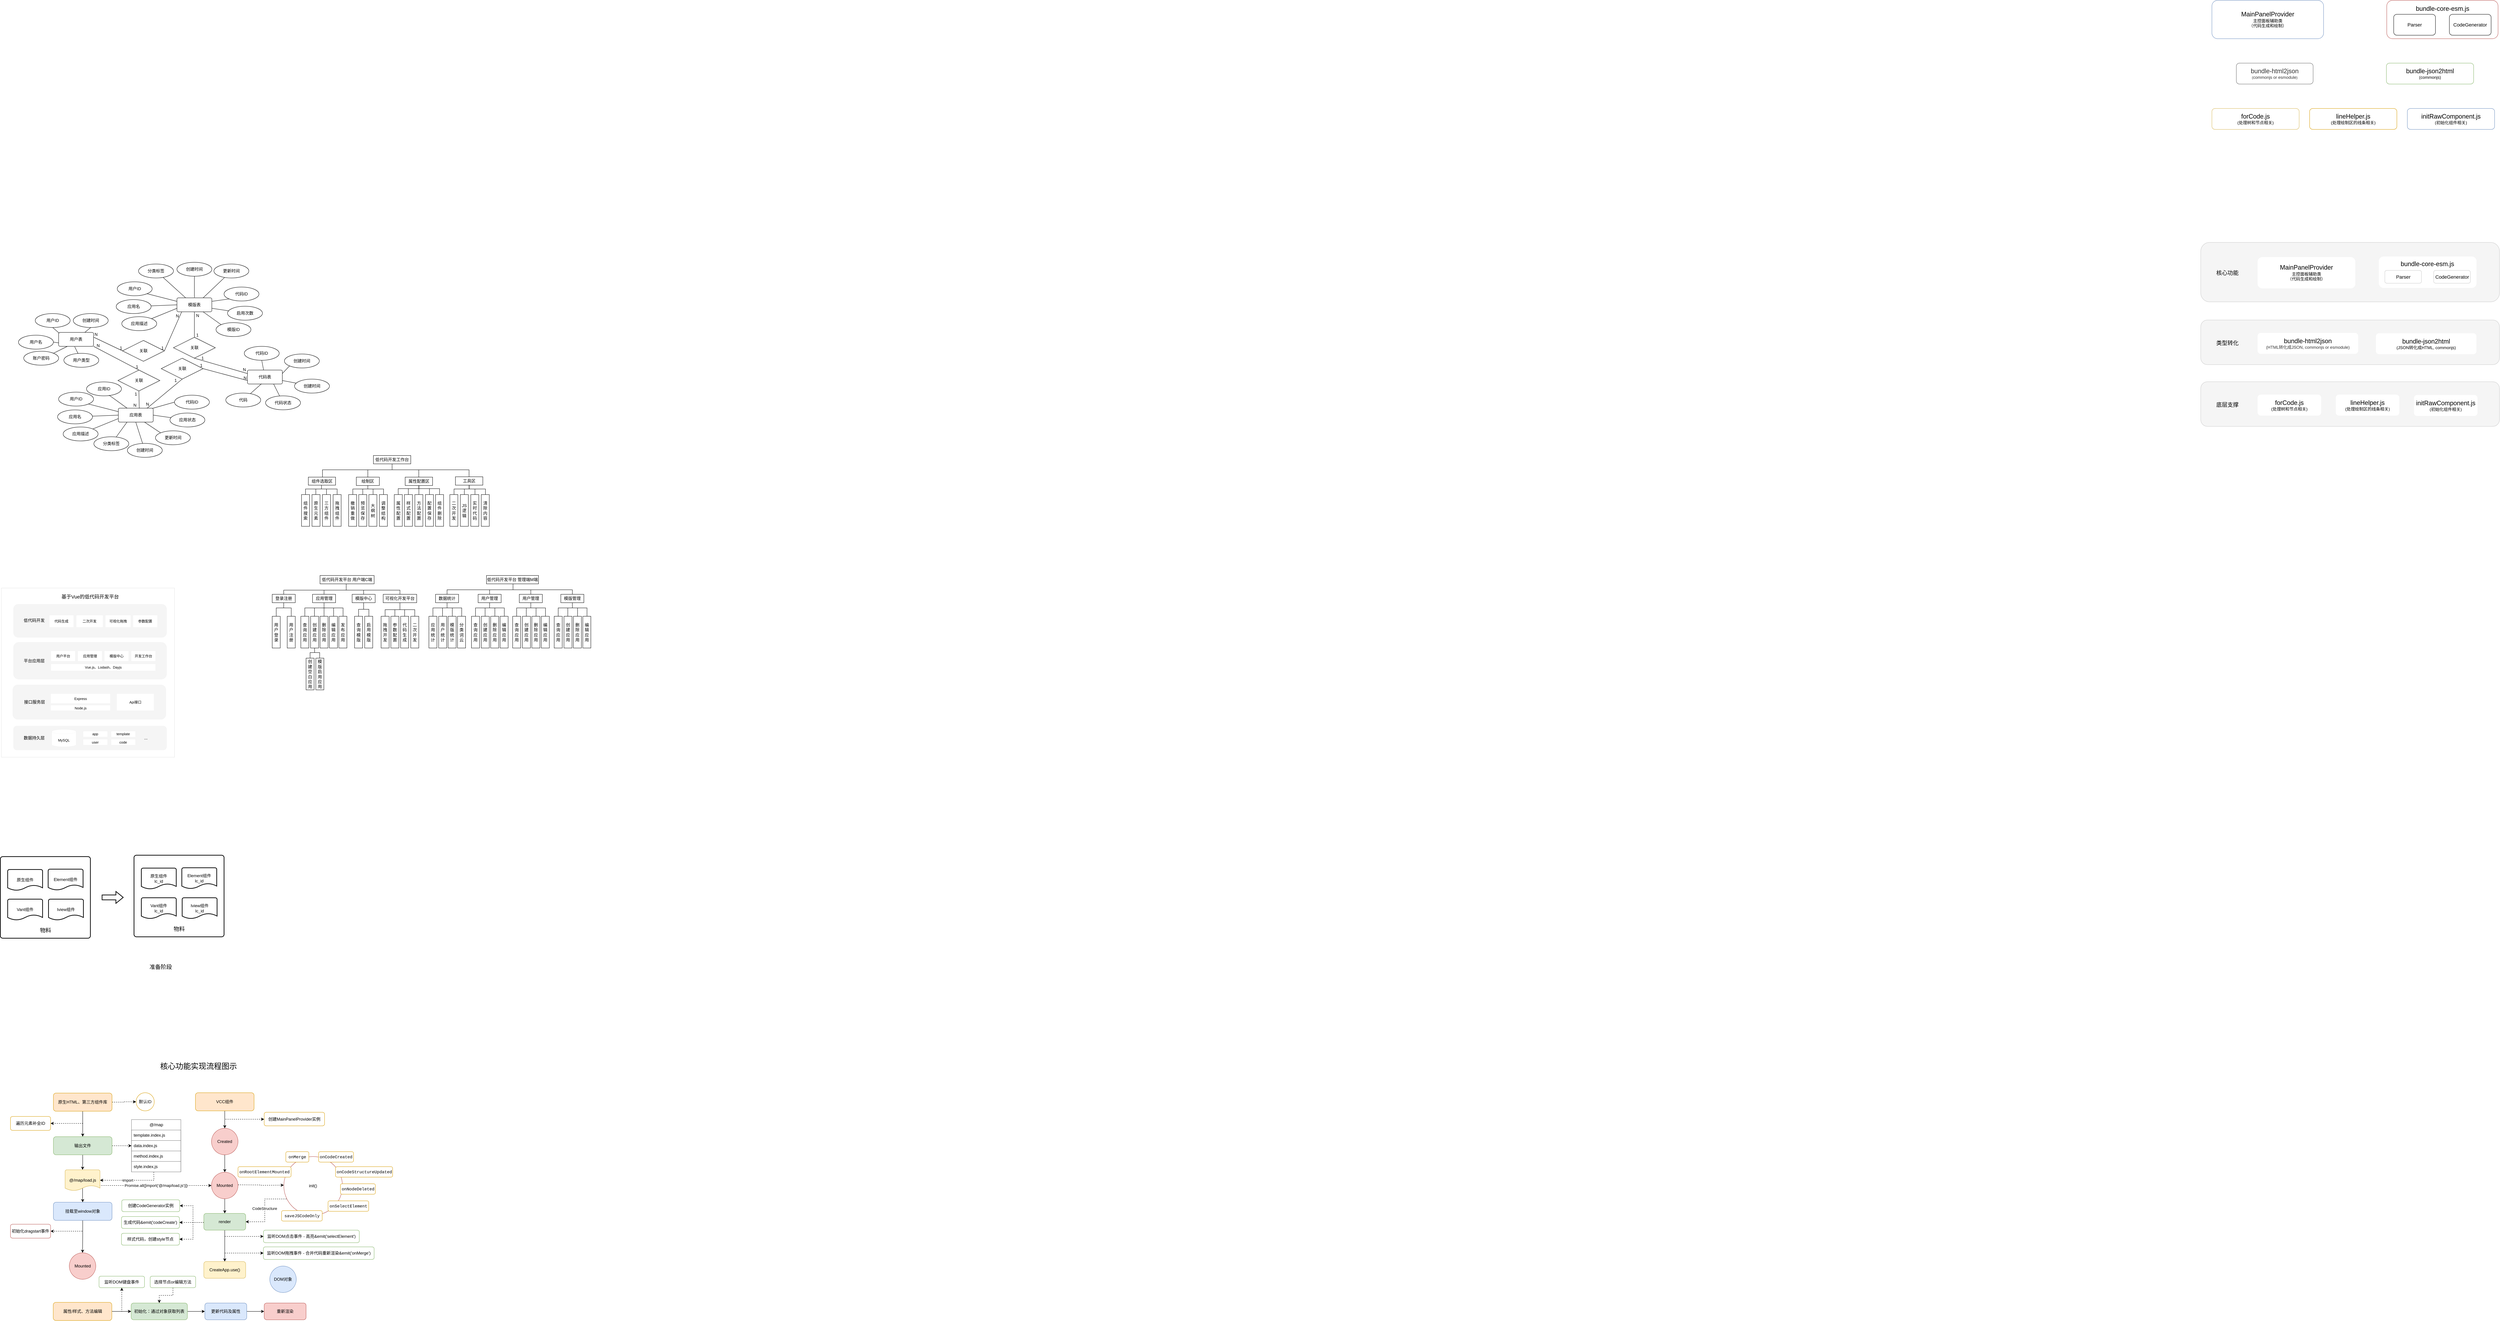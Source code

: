 <mxfile version="21.2.9" type="github">
  <diagram name="第 1 页" id="VjLRx25UyAQvM7J-4Zl6">
    <mxGraphModel dx="7927" dy="684" grid="0" gridSize="10" guides="1" tooltips="1" connect="1" arrows="1" fold="1" page="1" pageScale="1" pageWidth="3300" pageHeight="4681" math="0" shadow="0">
      <root>
        <mxCell id="0" />
        <mxCell id="1" parent="0" />
        <mxCell id="tiMLVwem0F0fC3IqUh0f-64" value="" style="rounded=0;whiteSpace=wrap;html=1;fillColor=none;strokeColor=#E6E6E6;glass=0;shadow=0;" parent="1" vertex="1">
          <mxGeometry x="-6214" y="1865" width="496" height="485" as="geometry" />
        </mxCell>
        <mxCell id="3NXTTbFqcuKSfyPvmecg-1" value="&lt;font style=&quot;font-size: 18px;&quot;&gt;MainPanelProvider&lt;/font&gt;&lt;br&gt;主控面板辅助类&lt;br&gt;（代码生成和绘制）" style="rounded=1;whiteSpace=wrap;html=1;fillColor=#FFFFFF;strokeColor=#6c8ebf;" parent="1" vertex="1">
          <mxGeometry x="120" y="180" width="320" height="110" as="geometry" />
        </mxCell>
        <mxCell id="3NXTTbFqcuKSfyPvmecg-7" value="&lt;font style=&quot;&quot;&gt;&lt;span style=&quot;font-size: 18px;&quot;&gt;bundle-html2json&lt;/span&gt;&lt;br&gt;&lt;font size=&quot;1&quot;&gt;(&lt;/font&gt;commonjs or esmodule&lt;font size=&quot;1&quot;&gt;)&lt;br&gt;&lt;/font&gt;&lt;/font&gt;" style="rounded=1;whiteSpace=wrap;html=1;fillColor=#FFFFFF;strokeColor=#666666;fontColor=#333333;" parent="1" vertex="1">
          <mxGeometry x="190" y="360" width="220" height="60" as="geometry" />
        </mxCell>
        <mxCell id="3NXTTbFqcuKSfyPvmecg-8" value="&lt;font style=&quot;&quot;&gt;&lt;font style=&quot;font-size: 18px;&quot;&gt;bundle-json2html&lt;br&gt;&lt;/font&gt;&lt;font style=&quot;border-color: var(--border-color);&quot;&gt;(&lt;/font&gt;commonjs&lt;font style=&quot;border-color: var(--border-color);&quot;&gt;)&lt;/font&gt;&lt;br&gt;&lt;/font&gt;" style="rounded=1;whiteSpace=wrap;html=1;fillColor=#FFFFFF;strokeColor=#82b366;" parent="1" vertex="1">
          <mxGeometry x="620" y="360" width="250" height="60" as="geometry" />
        </mxCell>
        <mxCell id="dqwRUlWCTJc2C8WjFYuJ-1" value="&lt;font style=&quot;&quot;&gt;&lt;font style=&quot;font-size: 18px;&quot;&gt;forCode.js&lt;br&gt;&lt;/font&gt;(处理树和节点相关)&lt;br&gt;&lt;/font&gt;" style="rounded=1;whiteSpace=wrap;html=1;fillColor=#FFFFFF;strokeColor=#d6b656;" parent="1" vertex="1">
          <mxGeometry x="120" y="490" width="250" height="60" as="geometry" />
        </mxCell>
        <mxCell id="dqwRUlWCTJc2C8WjFYuJ-2" value="" style="group;fillColor=#FFFFFF;strokeWidth=0;" parent="1" vertex="1" connectable="0">
          <mxGeometry x="621" y="180" width="319" height="110" as="geometry" />
        </mxCell>
        <mxCell id="3NXTTbFqcuKSfyPvmecg-3" value="" style="rounded=1;whiteSpace=wrap;html=1;fillColor=#FFFFFF;strokeColor=#b85450;shadow=0;" parent="dqwRUlWCTJc2C8WjFYuJ-2" vertex="1">
          <mxGeometry width="319" height="110" as="geometry" />
        </mxCell>
        <mxCell id="3NXTTbFqcuKSfyPvmecg-4" value="&lt;font style=&quot;font-size: 14px;&quot;&gt;Parser&lt;/font&gt;" style="rounded=1;whiteSpace=wrap;html=1;fillColor=#FFFFFF;" parent="dqwRUlWCTJc2C8WjFYuJ-2" vertex="1">
          <mxGeometry x="19.938" y="40" width="119.625" height="60" as="geometry" />
        </mxCell>
        <mxCell id="3NXTTbFqcuKSfyPvmecg-5" value="&lt;font style=&quot;font-size: 14px;&quot;&gt;CodeGenerator&lt;/font&gt;" style="rounded=1;whiteSpace=wrap;html=1;fillColor=#FFFFFF;" parent="dqwRUlWCTJc2C8WjFYuJ-2" vertex="1">
          <mxGeometry x="179.438" y="40" width="119.625" height="60" as="geometry" />
        </mxCell>
        <mxCell id="3NXTTbFqcuKSfyPvmecg-6" value="&lt;font style=&quot;font-size: 18px;&quot;&gt;bundle-core-esm.js&lt;/font&gt;" style="text;html=1;strokeColor=none;fillColor=#FFFFFF;align=center;verticalAlign=middle;whiteSpace=wrap;rounded=0;" parent="dqwRUlWCTJc2C8WjFYuJ-2" vertex="1">
          <mxGeometry x="78.504" y="9" width="161.992" height="30" as="geometry" />
        </mxCell>
        <mxCell id="dqwRUlWCTJc2C8WjFYuJ-3" value="&lt;font style=&quot;&quot;&gt;&lt;font style=&quot;font-size: 18px;&quot;&gt;initRawComponent.js&lt;br&gt;&lt;/font&gt;(初始化组件相关)&lt;br&gt;&lt;/font&gt;" style="rounded=1;whiteSpace=wrap;html=1;fillColor=#FFFFFF;strokeColor=#6c8ebf;" parent="1" vertex="1">
          <mxGeometry x="680" y="490" width="250" height="60" as="geometry" />
        </mxCell>
        <mxCell id="dqwRUlWCTJc2C8WjFYuJ-4" value="&lt;font style=&quot;&quot;&gt;&lt;font style=&quot;font-size: 18px;&quot;&gt;lineHelper.js&lt;br&gt;&lt;/font&gt;(处理绘制区的线条相关)&lt;br&gt;&lt;/font&gt;" style="rounded=1;whiteSpace=wrap;html=1;fillColor=#FFFFFF;strokeColor=#d79b00;" parent="1" vertex="1">
          <mxGeometry x="400" y="490" width="250" height="60" as="geometry" />
        </mxCell>
        <mxCell id="tiMLVwem0F0fC3IqUh0f-2" value="" style="rounded=1;whiteSpace=wrap;html=1;fillColor=#f5f5f5;strokeColor=none;fontColor=#333333;" parent="1" vertex="1">
          <mxGeometry x="-6180" y="2260" width="440" height="70" as="geometry" />
        </mxCell>
        <mxCell id="tiMLVwem0F0fC3IqUh0f-3" value="MySQL" style="shape=cylinder3;whiteSpace=wrap;html=1;boundedLbl=1;backgroundOutline=1;size=6.444;strokeWidth=0;strokeColor=#808080;fontSize=10;" parent="1" vertex="1">
          <mxGeometry x="-6070" y="2270" width="70" height="50" as="geometry" />
        </mxCell>
        <mxCell id="tiMLVwem0F0fC3IqUh0f-7" value="数据持久层" style="text;html=1;strokeColor=none;fillColor=none;align=center;verticalAlign=middle;whiteSpace=wrap;rounded=0;" parent="1" vertex="1">
          <mxGeometry x="-6160" y="2280" width="80" height="30" as="geometry" />
        </mxCell>
        <mxCell id="tiMLVwem0F0fC3IqUh0f-10" value="app" style="whiteSpace=wrap;html=1;align=center;strokeWidth=0;strokeColor=#808080;fontSize=10;" parent="1" vertex="1">
          <mxGeometry x="-5980" y="2275" width="70" height="16.88" as="geometry" />
        </mxCell>
        <mxCell id="tiMLVwem0F0fC3IqUh0f-11" value="user" style="whiteSpace=wrap;html=1;align=center;strokeWidth=0;strokeColor=#808080;fontSize=10;" parent="1" vertex="1">
          <mxGeometry x="-5980" y="2298.12" width="70" height="16.88" as="geometry" />
        </mxCell>
        <mxCell id="tiMLVwem0F0fC3IqUh0f-12" value="template" style="whiteSpace=wrap;html=1;align=center;strokeWidth=0;strokeColor=#808080;fontSize=10;" parent="1" vertex="1">
          <mxGeometry x="-5900" y="2274.88" width="70" height="17.12" as="geometry" />
        </mxCell>
        <mxCell id="tiMLVwem0F0fC3IqUh0f-13" value="code" style="whiteSpace=wrap;html=1;align=center;strokeWidth=0;strokeColor=#808080;fontSize=10;" parent="1" vertex="1">
          <mxGeometry x="-5900" y="2298.12" width="70" height="16.88" as="geometry" />
        </mxCell>
        <mxCell id="tiMLVwem0F0fC3IqUh0f-17" value="..." style="text;html=1;strokeColor=none;fillColor=none;align=center;verticalAlign=middle;whiteSpace=wrap;rounded=0;" parent="1" vertex="1">
          <mxGeometry x="-5830" y="2280" width="60" height="30" as="geometry" />
        </mxCell>
        <mxCell id="tiMLVwem0F0fC3IqUh0f-18" value="" style="rounded=1;whiteSpace=wrap;html=1;fillColor=#f5f5f5;strokeColor=none;fontColor=#333333;" parent="1" vertex="1">
          <mxGeometry x="-6182" y="2142" width="440" height="100" as="geometry" />
        </mxCell>
        <mxCell id="tiMLVwem0F0fC3IqUh0f-19" value="接口服务层" style="text;html=1;strokeColor=none;fillColor=none;align=center;verticalAlign=middle;whiteSpace=wrap;rounded=0;" parent="1" vertex="1">
          <mxGeometry x="-6159" y="2177" width="80" height="30" as="geometry" />
        </mxCell>
        <mxCell id="tiMLVwem0F0fC3IqUh0f-20" value="Node.js" style="rounded=0;whiteSpace=wrap;html=1;glass=0;strokeWidth=0;strokeColor=none;fontSize=10;" parent="1" vertex="1">
          <mxGeometry x="-6072.5" y="2201" width="170" height="15" as="geometry" />
        </mxCell>
        <mxCell id="tiMLVwem0F0fC3IqUh0f-21" value="Express" style="rounded=0;whiteSpace=wrap;html=1;strokeWidth=0;strokeColor=none;fontSize=10;" parent="1" vertex="1">
          <mxGeometry x="-6072.5" y="2168" width="170" height="27" as="geometry" />
        </mxCell>
        <mxCell id="tiMLVwem0F0fC3IqUh0f-30" value="Api接口" style="rounded=0;whiteSpace=wrap;html=1;strokeWidth=0;strokeColor=none;fontSize=10;" parent="1" vertex="1">
          <mxGeometry x="-5883.5" y="2168" width="106" height="48" as="geometry" />
        </mxCell>
        <mxCell id="tiMLVwem0F0fC3IqUh0f-32" value="" style="rounded=1;whiteSpace=wrap;html=1;fillColor=#f5f5f5;strokeColor=none;fontColor=#333333;" parent="1" vertex="1">
          <mxGeometry x="-6180" y="2020" width="440" height="107" as="geometry" />
        </mxCell>
        <mxCell id="tiMLVwem0F0fC3IqUh0f-33" value="平台应用层" style="text;html=1;strokeColor=none;fillColor=none;align=center;verticalAlign=middle;whiteSpace=wrap;rounded=0;" parent="1" vertex="1">
          <mxGeometry x="-6160" y="2058.5" width="80" height="30" as="geometry" />
        </mxCell>
        <mxCell id="tiMLVwem0F0fC3IqUh0f-37" value="Vue.js、Lodash、Dayjs" style="rounded=0;whiteSpace=wrap;html=1;strokeWidth=0;strokeColor=#808080;fontSize=10;" parent="1" vertex="1">
          <mxGeometry x="-6072.5" y="2082.25" width="300" height="20" as="geometry" />
        </mxCell>
        <mxCell id="tiMLVwem0F0fC3IqUh0f-42" value="用户平台" style="rounded=0;whiteSpace=wrap;html=1;fontSize=10;strokeWidth=0;strokeColor=#808080;" parent="1" vertex="1">
          <mxGeometry x="-6072.5" y="2044.75" width="70" height="30" as="geometry" />
        </mxCell>
        <mxCell id="tiMLVwem0F0fC3IqUh0f-44" value="应用管理" style="rounded=0;whiteSpace=wrap;html=1;fontSize=10;strokeWidth=0;strokeColor=#808080;" parent="1" vertex="1">
          <mxGeometry x="-5995.5" y="2044.75" width="70" height="30" as="geometry" />
        </mxCell>
        <mxCell id="tiMLVwem0F0fC3IqUh0f-45" value="模版中心" style="rounded=0;whiteSpace=wrap;html=1;fontSize=10;strokeWidth=0;strokeColor=#808080;" parent="1" vertex="1">
          <mxGeometry x="-5919.5" y="2044.75" width="70" height="30" as="geometry" />
        </mxCell>
        <mxCell id="tiMLVwem0F0fC3IqUh0f-46" value="开发工作台" style="rounded=0;whiteSpace=wrap;html=1;fontSize=10;strokeWidth=0;strokeColor=#808080;" parent="1" vertex="1">
          <mxGeometry x="-5842.5" y="2044.75" width="70" height="30" as="geometry" />
        </mxCell>
        <mxCell id="tiMLVwem0F0fC3IqUh0f-48" value="" style="rounded=1;whiteSpace=wrap;html=1;fillColor=#f5f5f5;strokeColor=none;fontColor=#333333;" parent="1" vertex="1">
          <mxGeometry x="-6180" y="1911" width="440" height="96" as="geometry" />
        </mxCell>
        <mxCell id="tiMLVwem0F0fC3IqUh0f-49" value="低代码开发" style="text;html=1;strokeColor=none;fillColor=none;align=center;verticalAlign=middle;whiteSpace=wrap;rounded=0;" parent="1" vertex="1">
          <mxGeometry x="-6160" y="1942.5" width="80" height="30" as="geometry" />
        </mxCell>
        <mxCell id="tiMLVwem0F0fC3IqUh0f-51" value="代码生成" style="rounded=0;whiteSpace=wrap;html=1;fontSize=10;strokeWidth=0;strokeColor=#808080;" parent="1" vertex="1">
          <mxGeometry x="-6077" y="1942.5" width="70" height="35" as="geometry" />
        </mxCell>
        <mxCell id="tiMLVwem0F0fC3IqUh0f-52" value="二次开发" style="rounded=0;whiteSpace=wrap;html=1;fontSize=10;strokeWidth=0;strokeColor=#808080;" parent="1" vertex="1">
          <mxGeometry x="-6000" y="1942.5" width="77" height="35" as="geometry" />
        </mxCell>
        <mxCell id="tiMLVwem0F0fC3IqUh0f-53" value="可视化拖拽" style="rounded=0;whiteSpace=wrap;html=1;fontSize=10;strokeWidth=0;strokeColor=#808080;" parent="1" vertex="1">
          <mxGeometry x="-5916.5" y="1942.5" width="73" height="35" as="geometry" />
        </mxCell>
        <mxCell id="tiMLVwem0F0fC3IqUh0f-54" value="参数配置" style="rounded=0;whiteSpace=wrap;html=1;fontSize=10;strokeWidth=0;strokeColor=#808080;" parent="1" vertex="1">
          <mxGeometry x="-5837" y="1942.5" width="70" height="35" as="geometry" />
        </mxCell>
        <mxCell id="tiMLVwem0F0fC3IqUh0f-81" style="edgeStyle=orthogonalEdgeStyle;rounded=0;orthogonalLoop=1;jettySize=auto;html=1;entryX=0.5;entryY=0;entryDx=0;entryDy=0;endArrow=none;endFill=0;" parent="1" source="tiMLVwem0F0fC3IqUh0f-67" target="tiMLVwem0F0fC3IqUh0f-79" edge="1">
          <mxGeometry relative="1" as="geometry">
            <Array as="points">
              <mxPoint x="-5405" y="1922" />
              <mxPoint x="-5426" y="1922" />
            </Array>
          </mxGeometry>
        </mxCell>
        <mxCell id="tiMLVwem0F0fC3IqUh0f-82" style="edgeStyle=orthogonalEdgeStyle;rounded=0;orthogonalLoop=1;jettySize=auto;html=1;entryX=0.5;entryY=0;entryDx=0;entryDy=0;endArrow=none;endFill=0;" parent="1" source="tiMLVwem0F0fC3IqUh0f-67" target="tiMLVwem0F0fC3IqUh0f-80" edge="1">
          <mxGeometry relative="1" as="geometry">
            <Array as="points">
              <mxPoint x="-5405" y="1922" />
              <mxPoint x="-5383" y="1922" />
            </Array>
          </mxGeometry>
        </mxCell>
        <mxCell id="tiMLVwem0F0fC3IqUh0f-67" value="登录注册" style="rounded=0;whiteSpace=wrap;html=1;" parent="1" vertex="1">
          <mxGeometry x="-5438" y="1883" width="66" height="24" as="geometry" />
        </mxCell>
        <mxCell id="tiMLVwem0F0fC3IqUh0f-114" style="edgeStyle=orthogonalEdgeStyle;rounded=0;orthogonalLoop=1;jettySize=auto;html=1;entryX=0.5;entryY=0;entryDx=0;entryDy=0;endArrow=none;endFill=0;" parent="1" source="tiMLVwem0F0fC3IqUh0f-68" target="tiMLVwem0F0fC3IqUh0f-99" edge="1">
          <mxGeometry relative="1" as="geometry">
            <Array as="points">
              <mxPoint x="-5289" y="1922" />
              <mxPoint x="-5345" y="1922" />
            </Array>
          </mxGeometry>
        </mxCell>
        <mxCell id="tiMLVwem0F0fC3IqUh0f-115" style="edgeStyle=orthogonalEdgeStyle;rounded=0;orthogonalLoop=1;jettySize=auto;html=1;endArrow=none;endFill=0;" parent="1" source="tiMLVwem0F0fC3IqUh0f-68" target="tiMLVwem0F0fC3IqUh0f-91" edge="1">
          <mxGeometry relative="1" as="geometry">
            <Array as="points">
              <mxPoint x="-5289" y="1922" />
              <mxPoint x="-5317" y="1922" />
            </Array>
          </mxGeometry>
        </mxCell>
        <mxCell id="tiMLVwem0F0fC3IqUh0f-116" style="edgeStyle=orthogonalEdgeStyle;rounded=0;orthogonalLoop=1;jettySize=auto;html=1;endArrow=none;endFill=0;" parent="1" source="tiMLVwem0F0fC3IqUh0f-68" target="tiMLVwem0F0fC3IqUh0f-92" edge="1">
          <mxGeometry relative="1" as="geometry" />
        </mxCell>
        <mxCell id="tiMLVwem0F0fC3IqUh0f-117" style="edgeStyle=orthogonalEdgeStyle;rounded=0;orthogonalLoop=1;jettySize=auto;html=1;entryX=0.5;entryY=0;entryDx=0;entryDy=0;endArrow=none;endFill=0;" parent="1" source="tiMLVwem0F0fC3IqUh0f-68" target="tiMLVwem0F0fC3IqUh0f-93" edge="1">
          <mxGeometry relative="1" as="geometry">
            <Array as="points">
              <mxPoint x="-5289" y="1922" />
              <mxPoint x="-5262" y="1922" />
              <mxPoint x="-5262" y="1946" />
            </Array>
          </mxGeometry>
        </mxCell>
        <mxCell id="tiMLVwem0F0fC3IqUh0f-118" style="edgeStyle=orthogonalEdgeStyle;rounded=0;orthogonalLoop=1;jettySize=auto;html=1;entryX=0.5;entryY=0;entryDx=0;entryDy=0;endArrow=none;endFill=0;" parent="1" source="tiMLVwem0F0fC3IqUh0f-68" target="tiMLVwem0F0fC3IqUh0f-94" edge="1">
          <mxGeometry relative="1" as="geometry">
            <Array as="points">
              <mxPoint x="-5289" y="1922" />
              <mxPoint x="-5235" y="1922" />
              <mxPoint x="-5235" y="1946" />
            </Array>
          </mxGeometry>
        </mxCell>
        <mxCell id="tiMLVwem0F0fC3IqUh0f-68" value="应用管理" style="rounded=0;whiteSpace=wrap;html=1;" parent="1" vertex="1">
          <mxGeometry x="-5322.5" y="1883" width="66" height="24" as="geometry" />
        </mxCell>
        <mxCell id="tiMLVwem0F0fC3IqUh0f-119" style="edgeStyle=orthogonalEdgeStyle;rounded=0;orthogonalLoop=1;jettySize=auto;html=1;entryX=0.5;entryY=0;entryDx=0;entryDy=0;endArrow=none;endFill=0;" parent="1" source="tiMLVwem0F0fC3IqUh0f-69" target="tiMLVwem0F0fC3IqUh0f-101" edge="1">
          <mxGeometry relative="1" as="geometry">
            <Array as="points">
              <mxPoint x="-5176" y="1926" />
              <mxPoint x="-5191" y="1926" />
            </Array>
          </mxGeometry>
        </mxCell>
        <mxCell id="tiMLVwem0F0fC3IqUh0f-120" style="edgeStyle=orthogonalEdgeStyle;rounded=0;orthogonalLoop=1;jettySize=auto;html=1;endArrow=none;endFill=0;" parent="1" source="tiMLVwem0F0fC3IqUh0f-69" target="tiMLVwem0F0fC3IqUh0f-102" edge="1">
          <mxGeometry relative="1" as="geometry">
            <Array as="points">
              <mxPoint x="-5176" y="1926" />
              <mxPoint x="-5161" y="1926" />
            </Array>
          </mxGeometry>
        </mxCell>
        <mxCell id="tiMLVwem0F0fC3IqUh0f-69" value="模版中心" style="rounded=0;whiteSpace=wrap;html=1;" parent="1" vertex="1">
          <mxGeometry x="-5209" y="1883" width="66" height="24" as="geometry" />
        </mxCell>
        <mxCell id="tiMLVwem0F0fC3IqUh0f-121" style="edgeStyle=orthogonalEdgeStyle;rounded=0;orthogonalLoop=1;jettySize=auto;html=1;entryX=0.5;entryY=0;entryDx=0;entryDy=0;endArrow=none;endFill=0;" parent="1" source="tiMLVwem0F0fC3IqUh0f-70" target="tiMLVwem0F0fC3IqUh0f-103" edge="1">
          <mxGeometry relative="1" as="geometry" />
        </mxCell>
        <mxCell id="tiMLVwem0F0fC3IqUh0f-122" style="edgeStyle=orthogonalEdgeStyle;rounded=0;orthogonalLoop=1;jettySize=auto;html=1;endArrow=none;endFill=0;" parent="1" source="tiMLVwem0F0fC3IqUh0f-70" target="tiMLVwem0F0fC3IqUh0f-104" edge="1">
          <mxGeometry relative="1" as="geometry" />
        </mxCell>
        <mxCell id="tiMLVwem0F0fC3IqUh0f-123" style="edgeStyle=orthogonalEdgeStyle;rounded=0;orthogonalLoop=1;jettySize=auto;html=1;entryX=0.5;entryY=0;entryDx=0;entryDy=0;endArrow=none;endFill=0;" parent="1" source="tiMLVwem0F0fC3IqUh0f-70" target="tiMLVwem0F0fC3IqUh0f-105" edge="1">
          <mxGeometry relative="1" as="geometry" />
        </mxCell>
        <mxCell id="tiMLVwem0F0fC3IqUh0f-124" style="edgeStyle=orthogonalEdgeStyle;rounded=0;orthogonalLoop=1;jettySize=auto;html=1;endArrow=none;endFill=0;" parent="1" source="tiMLVwem0F0fC3IqUh0f-70" target="tiMLVwem0F0fC3IqUh0f-106" edge="1">
          <mxGeometry relative="1" as="geometry" />
        </mxCell>
        <mxCell id="tiMLVwem0F0fC3IqUh0f-70" value="可视化开发平台" style="rounded=0;whiteSpace=wrap;html=1;" parent="1" vertex="1">
          <mxGeometry x="-5120" y="1883" width="96" height="24" as="geometry" />
        </mxCell>
        <mxCell id="tiMLVwem0F0fC3IqUh0f-79" value="用户登录" style="rounded=0;whiteSpace=wrap;html=1;" parent="1" vertex="1">
          <mxGeometry x="-5438" y="1946" width="23" height="91" as="geometry" />
        </mxCell>
        <mxCell id="tiMLVwem0F0fC3IqUh0f-80" value="用户注册" style="rounded=0;whiteSpace=wrap;html=1;" parent="1" vertex="1">
          <mxGeometry x="-5395" y="1946" width="23" height="91" as="geometry" />
        </mxCell>
        <mxCell id="tiMLVwem0F0fC3IqUh0f-170" style="edgeStyle=orthogonalEdgeStyle;rounded=0;orthogonalLoop=1;jettySize=auto;html=1;endArrow=none;endFill=0;" parent="1" source="tiMLVwem0F0fC3IqUh0f-84" target="tiMLVwem0F0fC3IqUh0f-133" edge="1">
          <mxGeometry relative="1" as="geometry">
            <Array as="points">
              <mxPoint x="-4748" y="1870" />
              <mxPoint x="-4937" y="1870" />
            </Array>
          </mxGeometry>
        </mxCell>
        <mxCell id="tiMLVwem0F0fC3IqUh0f-171" style="edgeStyle=orthogonalEdgeStyle;rounded=0;orthogonalLoop=1;jettySize=auto;html=1;endArrow=none;endFill=0;" parent="1" source="tiMLVwem0F0fC3IqUh0f-84" target="tiMLVwem0F0fC3IqUh0f-147" edge="1">
          <mxGeometry relative="1" as="geometry">
            <Array as="points">
              <mxPoint x="-4748" y="1870" />
              <mxPoint x="-4815" y="1870" />
            </Array>
          </mxGeometry>
        </mxCell>
        <mxCell id="tiMLVwem0F0fC3IqUh0f-172" style="edgeStyle=orthogonalEdgeStyle;rounded=0;orthogonalLoop=1;jettySize=auto;html=1;endArrow=none;endFill=0;" parent="1" source="tiMLVwem0F0fC3IqUh0f-84" target="tiMLVwem0F0fC3IqUh0f-156" edge="1">
          <mxGeometry relative="1" as="geometry">
            <Array as="points">
              <mxPoint x="-4748" y="1870" />
              <mxPoint x="-4697" y="1870" />
            </Array>
          </mxGeometry>
        </mxCell>
        <mxCell id="tiMLVwem0F0fC3IqUh0f-173" style="edgeStyle=orthogonalEdgeStyle;rounded=0;orthogonalLoop=1;jettySize=auto;html=1;endArrow=none;endFill=0;" parent="1" source="tiMLVwem0F0fC3IqUh0f-84" target="tiMLVwem0F0fC3IqUh0f-165" edge="1">
          <mxGeometry relative="1" as="geometry">
            <Array as="points">
              <mxPoint x="-4748" y="1870" />
              <mxPoint x="-4578" y="1870" />
            </Array>
          </mxGeometry>
        </mxCell>
        <mxCell id="tiMLVwem0F0fC3IqUh0f-84" value="低代码开发平台 管理端M端" style="rounded=0;whiteSpace=wrap;html=1;" parent="1" vertex="1">
          <mxGeometry x="-4824" y="1829" width="149" height="24" as="geometry" />
        </mxCell>
        <mxCell id="tiMLVwem0F0fC3IqUh0f-107" style="edgeStyle=orthogonalEdgeStyle;rounded=0;orthogonalLoop=1;jettySize=auto;html=1;entryX=0.5;entryY=0;entryDx=0;entryDy=0;endArrow=none;endFill=0;" parent="1" source="tiMLVwem0F0fC3IqUh0f-85" target="tiMLVwem0F0fC3IqUh0f-68" edge="1">
          <mxGeometry relative="1" as="geometry">
            <Array as="points">
              <mxPoint x="-5226" y="1871" />
              <mxPoint x="-5289" y="1871" />
            </Array>
          </mxGeometry>
        </mxCell>
        <mxCell id="tiMLVwem0F0fC3IqUh0f-108" style="edgeStyle=orthogonalEdgeStyle;rounded=0;orthogonalLoop=1;jettySize=auto;html=1;endArrow=none;endFill=0;" parent="1" source="tiMLVwem0F0fC3IqUh0f-85" target="tiMLVwem0F0fC3IqUh0f-67" edge="1">
          <mxGeometry relative="1" as="geometry">
            <Array as="points">
              <mxPoint x="-5226" y="1871" />
              <mxPoint x="-5405" y="1871" />
            </Array>
          </mxGeometry>
        </mxCell>
        <mxCell id="tiMLVwem0F0fC3IqUh0f-109" style="edgeStyle=orthogonalEdgeStyle;rounded=0;orthogonalLoop=1;jettySize=auto;html=1;endArrow=none;endFill=0;" parent="1" source="tiMLVwem0F0fC3IqUh0f-85" target="tiMLVwem0F0fC3IqUh0f-69" edge="1">
          <mxGeometry relative="1" as="geometry">
            <Array as="points">
              <mxPoint x="-5226" y="1871" />
              <mxPoint x="-5176" y="1871" />
            </Array>
          </mxGeometry>
        </mxCell>
        <mxCell id="tiMLVwem0F0fC3IqUh0f-112" style="edgeStyle=orthogonalEdgeStyle;rounded=0;orthogonalLoop=1;jettySize=auto;html=1;entryX=0.5;entryY=0;entryDx=0;entryDy=0;endArrow=none;endFill=0;" parent="1" source="tiMLVwem0F0fC3IqUh0f-85" target="tiMLVwem0F0fC3IqUh0f-70" edge="1">
          <mxGeometry relative="1" as="geometry">
            <Array as="points">
              <mxPoint x="-5226" y="1871" />
              <mxPoint x="-5072" y="1871" />
            </Array>
          </mxGeometry>
        </mxCell>
        <mxCell id="tiMLVwem0F0fC3IqUh0f-85" value="低代码开发平台 用户端C端" style="rounded=0;whiteSpace=wrap;html=1;" parent="1" vertex="1">
          <mxGeometry x="-5301" y="1829" width="155" height="24" as="geometry" />
        </mxCell>
        <mxCell id="tiMLVwem0F0fC3IqUh0f-126" style="edgeStyle=orthogonalEdgeStyle;rounded=0;orthogonalLoop=1;jettySize=auto;html=1;entryX=0.5;entryY=0;entryDx=0;entryDy=0;endArrow=none;endFill=0;" parent="1" source="tiMLVwem0F0fC3IqUh0f-91" target="tiMLVwem0F0fC3IqUh0f-95" edge="1">
          <mxGeometry relative="1" as="geometry">
            <Array as="points">
              <mxPoint x="-5316" y="2050" />
              <mxPoint x="-5330" y="2050" />
            </Array>
          </mxGeometry>
        </mxCell>
        <mxCell id="tiMLVwem0F0fC3IqUh0f-127" style="edgeStyle=orthogonalEdgeStyle;rounded=0;orthogonalLoop=1;jettySize=auto;html=1;endArrow=none;endFill=0;" parent="1" source="tiMLVwem0F0fC3IqUh0f-91" target="tiMLVwem0F0fC3IqUh0f-96" edge="1">
          <mxGeometry relative="1" as="geometry">
            <Array as="points">
              <mxPoint x="-5316" y="2050" />
              <mxPoint x="-5302" y="2050" />
            </Array>
          </mxGeometry>
        </mxCell>
        <mxCell id="tiMLVwem0F0fC3IqUh0f-91" value="创建&lt;br&gt;应用" style="rounded=0;whiteSpace=wrap;html=1;" parent="1" vertex="1">
          <mxGeometry x="-5328" y="1946" width="23" height="91" as="geometry" />
        </mxCell>
        <mxCell id="tiMLVwem0F0fC3IqUh0f-92" value="删除应用" style="rounded=0;whiteSpace=wrap;html=1;" parent="1" vertex="1">
          <mxGeometry x="-5301" y="1946" width="23" height="91" as="geometry" />
        </mxCell>
        <mxCell id="tiMLVwem0F0fC3IqUh0f-93" value="编辑应用" style="rounded=0;whiteSpace=wrap;html=1;" parent="1" vertex="1">
          <mxGeometry x="-5274" y="1946" width="23" height="91" as="geometry" />
        </mxCell>
        <mxCell id="tiMLVwem0F0fC3IqUh0f-94" value="发布应用" style="rounded=0;whiteSpace=wrap;html=1;" parent="1" vertex="1">
          <mxGeometry x="-5247" y="1946" width="23" height="91" as="geometry" />
        </mxCell>
        <mxCell id="tiMLVwem0F0fC3IqUh0f-95" value="创建空白应用" style="rounded=0;whiteSpace=wrap;html=1;" parent="1" vertex="1">
          <mxGeometry x="-5341" y="2066" width="23" height="91" as="geometry" />
        </mxCell>
        <mxCell id="tiMLVwem0F0fC3IqUh0f-96" value="模版启用应用" style="rounded=0;whiteSpace=wrap;html=1;" parent="1" vertex="1">
          <mxGeometry x="-5313" y="2066" width="23" height="91" as="geometry" />
        </mxCell>
        <mxCell id="tiMLVwem0F0fC3IqUh0f-99" value="查询应用" style="rounded=0;whiteSpace=wrap;html=1;" parent="1" vertex="1">
          <mxGeometry x="-5356" y="1946" width="23" height="91" as="geometry" />
        </mxCell>
        <mxCell id="tiMLVwem0F0fC3IqUh0f-101" value="查询模版" style="rounded=0;whiteSpace=wrap;html=1;" parent="1" vertex="1">
          <mxGeometry x="-5202" y="1946" width="23" height="91" as="geometry" />
        </mxCell>
        <mxCell id="tiMLVwem0F0fC3IqUh0f-102" value="启用模版" style="rounded=0;whiteSpace=wrap;html=1;" parent="1" vertex="1">
          <mxGeometry x="-5173" y="1946" width="23" height="91" as="geometry" />
        </mxCell>
        <mxCell id="tiMLVwem0F0fC3IqUh0f-103" value="拖拽开发" style="rounded=0;whiteSpace=wrap;html=1;" parent="1" vertex="1">
          <mxGeometry x="-5126" y="1946" width="23" height="91" as="geometry" />
        </mxCell>
        <mxCell id="tiMLVwem0F0fC3IqUh0f-104" value="参数配置" style="rounded=0;whiteSpace=wrap;html=1;" parent="1" vertex="1">
          <mxGeometry x="-5098" y="1946" width="23" height="91" as="geometry" />
        </mxCell>
        <mxCell id="tiMLVwem0F0fC3IqUh0f-105" value="代码生成" style="rounded=0;whiteSpace=wrap;html=1;" parent="1" vertex="1">
          <mxGeometry x="-5070" y="1946" width="23" height="91" as="geometry" />
        </mxCell>
        <mxCell id="tiMLVwem0F0fC3IqUh0f-106" value="二次开发" style="rounded=0;whiteSpace=wrap;html=1;" parent="1" vertex="1">
          <mxGeometry x="-5041" y="1946" width="23" height="91" as="geometry" />
        </mxCell>
        <mxCell id="tiMLVwem0F0fC3IqUh0f-128" style="edgeStyle=orthogonalEdgeStyle;rounded=0;orthogonalLoop=1;jettySize=auto;html=1;entryX=0.5;entryY=0;entryDx=0;entryDy=0;endArrow=none;endFill=0;" parent="1" source="tiMLVwem0F0fC3IqUh0f-133" target="tiMLVwem0F0fC3IqUh0f-142" edge="1">
          <mxGeometry relative="1" as="geometry">
            <Array as="points">
              <mxPoint x="-4937" y="1922" />
              <mxPoint x="-4977" y="1922" />
            </Array>
          </mxGeometry>
        </mxCell>
        <mxCell id="tiMLVwem0F0fC3IqUh0f-129" style="edgeStyle=orthogonalEdgeStyle;rounded=0;orthogonalLoop=1;jettySize=auto;html=1;endArrow=none;endFill=0;" parent="1" source="tiMLVwem0F0fC3IqUh0f-133" target="tiMLVwem0F0fC3IqUh0f-136" edge="1">
          <mxGeometry relative="1" as="geometry">
            <Array as="points">
              <mxPoint x="-4937" y="1922" />
              <mxPoint x="-4950" y="1922" />
            </Array>
          </mxGeometry>
        </mxCell>
        <mxCell id="tiMLVwem0F0fC3IqUh0f-130" style="edgeStyle=orthogonalEdgeStyle;rounded=0;orthogonalLoop=1;jettySize=auto;html=1;endArrow=none;endFill=0;" parent="1" source="tiMLVwem0F0fC3IqUh0f-133" target="tiMLVwem0F0fC3IqUh0f-137" edge="1">
          <mxGeometry relative="1" as="geometry">
            <Array as="points">
              <mxPoint x="-4937" y="1922" />
              <mxPoint x="-4922" y="1922" />
            </Array>
          </mxGeometry>
        </mxCell>
        <mxCell id="tiMLVwem0F0fC3IqUh0f-131" style="edgeStyle=orthogonalEdgeStyle;rounded=0;orthogonalLoop=1;jettySize=auto;html=1;entryX=0.5;entryY=0;entryDx=0;entryDy=0;endArrow=none;endFill=0;" parent="1" source="tiMLVwem0F0fC3IqUh0f-133" target="tiMLVwem0F0fC3IqUh0f-138" edge="1">
          <mxGeometry relative="1" as="geometry">
            <Array as="points">
              <mxPoint x="-4937" y="1922" />
              <mxPoint x="-4895" y="1922" />
              <mxPoint x="-4895" y="1946" />
            </Array>
          </mxGeometry>
        </mxCell>
        <mxCell id="tiMLVwem0F0fC3IqUh0f-133" value="数据统计" style="rounded=0;whiteSpace=wrap;html=1;" parent="1" vertex="1">
          <mxGeometry x="-4970" y="1883" width="66" height="24" as="geometry" />
        </mxCell>
        <mxCell id="tiMLVwem0F0fC3IqUh0f-136" value="用户统计" style="rounded=0;whiteSpace=wrap;html=1;" parent="1" vertex="1">
          <mxGeometry x="-4961" y="1946" width="23" height="91" as="geometry" />
        </mxCell>
        <mxCell id="tiMLVwem0F0fC3IqUh0f-137" value="模版统计" style="rounded=0;whiteSpace=wrap;html=1;" parent="1" vertex="1">
          <mxGeometry x="-4934" y="1946" width="23" height="91" as="geometry" />
        </mxCell>
        <mxCell id="tiMLVwem0F0fC3IqUh0f-138" value="分类词云" style="rounded=0;whiteSpace=wrap;html=1;" parent="1" vertex="1">
          <mxGeometry x="-4907" y="1946" width="23" height="91" as="geometry" />
        </mxCell>
        <mxCell id="tiMLVwem0F0fC3IqUh0f-142" value="应用统计" style="rounded=0;whiteSpace=wrap;html=1;" parent="1" vertex="1">
          <mxGeometry x="-4989" y="1946" width="23" height="91" as="geometry" />
        </mxCell>
        <mxCell id="tiMLVwem0F0fC3IqUh0f-143" style="edgeStyle=orthogonalEdgeStyle;rounded=0;orthogonalLoop=1;jettySize=auto;html=1;entryX=0.5;entryY=0;entryDx=0;entryDy=0;endArrow=none;endFill=0;" parent="1" source="tiMLVwem0F0fC3IqUh0f-147" target="tiMLVwem0F0fC3IqUh0f-151" edge="1">
          <mxGeometry relative="1" as="geometry">
            <Array as="points">
              <mxPoint x="-4815" y="1922" />
              <mxPoint x="-4855" y="1922" />
            </Array>
          </mxGeometry>
        </mxCell>
        <mxCell id="tiMLVwem0F0fC3IqUh0f-144" style="edgeStyle=orthogonalEdgeStyle;rounded=0;orthogonalLoop=1;jettySize=auto;html=1;endArrow=none;endFill=0;" parent="1" source="tiMLVwem0F0fC3IqUh0f-147" target="tiMLVwem0F0fC3IqUh0f-148" edge="1">
          <mxGeometry relative="1" as="geometry">
            <Array as="points">
              <mxPoint x="-4815" y="1922" />
              <mxPoint x="-4828" y="1922" />
            </Array>
          </mxGeometry>
        </mxCell>
        <mxCell id="tiMLVwem0F0fC3IqUh0f-145" style="edgeStyle=orthogonalEdgeStyle;rounded=0;orthogonalLoop=1;jettySize=auto;html=1;endArrow=none;endFill=0;" parent="1" source="tiMLVwem0F0fC3IqUh0f-147" target="tiMLVwem0F0fC3IqUh0f-149" edge="1">
          <mxGeometry relative="1" as="geometry">
            <Array as="points">
              <mxPoint x="-4815" y="1922" />
              <mxPoint x="-4800" y="1922" />
            </Array>
          </mxGeometry>
        </mxCell>
        <mxCell id="tiMLVwem0F0fC3IqUh0f-146" style="edgeStyle=orthogonalEdgeStyle;rounded=0;orthogonalLoop=1;jettySize=auto;html=1;entryX=0.5;entryY=0;entryDx=0;entryDy=0;endArrow=none;endFill=0;" parent="1" source="tiMLVwem0F0fC3IqUh0f-147" target="tiMLVwem0F0fC3IqUh0f-150" edge="1">
          <mxGeometry relative="1" as="geometry">
            <Array as="points">
              <mxPoint x="-4815" y="1922" />
              <mxPoint x="-4773" y="1922" />
              <mxPoint x="-4773" y="1946" />
            </Array>
          </mxGeometry>
        </mxCell>
        <mxCell id="tiMLVwem0F0fC3IqUh0f-147" value="用户管理" style="rounded=0;whiteSpace=wrap;html=1;" parent="1" vertex="1">
          <mxGeometry x="-4848" y="1883" width="66" height="24" as="geometry" />
        </mxCell>
        <mxCell id="tiMLVwem0F0fC3IqUh0f-148" value="创建&lt;br&gt;应用" style="rounded=0;whiteSpace=wrap;html=1;" parent="1" vertex="1">
          <mxGeometry x="-4839" y="1946" width="23" height="91" as="geometry" />
        </mxCell>
        <mxCell id="tiMLVwem0F0fC3IqUh0f-149" value="删除应用" style="rounded=0;whiteSpace=wrap;html=1;" parent="1" vertex="1">
          <mxGeometry x="-4812" y="1946" width="23" height="91" as="geometry" />
        </mxCell>
        <mxCell id="tiMLVwem0F0fC3IqUh0f-150" value="编辑应用" style="rounded=0;whiteSpace=wrap;html=1;" parent="1" vertex="1">
          <mxGeometry x="-4785" y="1946" width="23" height="91" as="geometry" />
        </mxCell>
        <mxCell id="tiMLVwem0F0fC3IqUh0f-151" value="查询应用" style="rounded=0;whiteSpace=wrap;html=1;" parent="1" vertex="1">
          <mxGeometry x="-4867" y="1946" width="23" height="91" as="geometry" />
        </mxCell>
        <mxCell id="tiMLVwem0F0fC3IqUh0f-152" style="edgeStyle=orthogonalEdgeStyle;rounded=0;orthogonalLoop=1;jettySize=auto;html=1;entryX=0.5;entryY=0;entryDx=0;entryDy=0;endArrow=none;endFill=0;" parent="1" source="tiMLVwem0F0fC3IqUh0f-156" target="tiMLVwem0F0fC3IqUh0f-160" edge="1">
          <mxGeometry relative="1" as="geometry">
            <Array as="points">
              <mxPoint x="-4697" y="1922" />
              <mxPoint x="-4737" y="1922" />
            </Array>
          </mxGeometry>
        </mxCell>
        <mxCell id="tiMLVwem0F0fC3IqUh0f-153" style="edgeStyle=orthogonalEdgeStyle;rounded=0;orthogonalLoop=1;jettySize=auto;html=1;endArrow=none;endFill=0;" parent="1" source="tiMLVwem0F0fC3IqUh0f-156" target="tiMLVwem0F0fC3IqUh0f-157" edge="1">
          <mxGeometry relative="1" as="geometry">
            <Array as="points">
              <mxPoint x="-4697" y="1922" />
              <mxPoint x="-4710" y="1922" />
            </Array>
          </mxGeometry>
        </mxCell>
        <mxCell id="tiMLVwem0F0fC3IqUh0f-154" style="edgeStyle=orthogonalEdgeStyle;rounded=0;orthogonalLoop=1;jettySize=auto;html=1;endArrow=none;endFill=0;" parent="1" source="tiMLVwem0F0fC3IqUh0f-156" target="tiMLVwem0F0fC3IqUh0f-158" edge="1">
          <mxGeometry relative="1" as="geometry">
            <Array as="points">
              <mxPoint x="-4697" y="1922" />
              <mxPoint x="-4682" y="1922" />
            </Array>
          </mxGeometry>
        </mxCell>
        <mxCell id="tiMLVwem0F0fC3IqUh0f-155" style="edgeStyle=orthogonalEdgeStyle;rounded=0;orthogonalLoop=1;jettySize=auto;html=1;entryX=0.5;entryY=0;entryDx=0;entryDy=0;endArrow=none;endFill=0;" parent="1" source="tiMLVwem0F0fC3IqUh0f-156" target="tiMLVwem0F0fC3IqUh0f-159" edge="1">
          <mxGeometry relative="1" as="geometry">
            <Array as="points">
              <mxPoint x="-4697" y="1922" />
              <mxPoint x="-4655" y="1922" />
              <mxPoint x="-4655" y="1946" />
            </Array>
          </mxGeometry>
        </mxCell>
        <mxCell id="tiMLVwem0F0fC3IqUh0f-156" value="用户管理" style="rounded=0;whiteSpace=wrap;html=1;" parent="1" vertex="1">
          <mxGeometry x="-4730" y="1883" width="66" height="24" as="geometry" />
        </mxCell>
        <mxCell id="tiMLVwem0F0fC3IqUh0f-157" value="创建&lt;br&gt;应用" style="rounded=0;whiteSpace=wrap;html=1;" parent="1" vertex="1">
          <mxGeometry x="-4721" y="1946" width="23" height="91" as="geometry" />
        </mxCell>
        <mxCell id="tiMLVwem0F0fC3IqUh0f-158" value="删除应用" style="rounded=0;whiteSpace=wrap;html=1;" parent="1" vertex="1">
          <mxGeometry x="-4694" y="1946" width="23" height="91" as="geometry" />
        </mxCell>
        <mxCell id="tiMLVwem0F0fC3IqUh0f-159" value="编辑应用" style="rounded=0;whiteSpace=wrap;html=1;" parent="1" vertex="1">
          <mxGeometry x="-4667" y="1946" width="23" height="91" as="geometry" />
        </mxCell>
        <mxCell id="tiMLVwem0F0fC3IqUh0f-160" value="查询应用" style="rounded=0;whiteSpace=wrap;html=1;" parent="1" vertex="1">
          <mxGeometry x="-4749" y="1946" width="23" height="91" as="geometry" />
        </mxCell>
        <mxCell id="tiMLVwem0F0fC3IqUh0f-161" style="edgeStyle=orthogonalEdgeStyle;rounded=0;orthogonalLoop=1;jettySize=auto;html=1;entryX=0.5;entryY=0;entryDx=0;entryDy=0;endArrow=none;endFill=0;" parent="1" source="tiMLVwem0F0fC3IqUh0f-165" target="tiMLVwem0F0fC3IqUh0f-169" edge="1">
          <mxGeometry relative="1" as="geometry">
            <Array as="points">
              <mxPoint x="-4578" y="1922" />
              <mxPoint x="-4618" y="1922" />
            </Array>
          </mxGeometry>
        </mxCell>
        <mxCell id="tiMLVwem0F0fC3IqUh0f-162" style="edgeStyle=orthogonalEdgeStyle;rounded=0;orthogonalLoop=1;jettySize=auto;html=1;endArrow=none;endFill=0;" parent="1" source="tiMLVwem0F0fC3IqUh0f-165" target="tiMLVwem0F0fC3IqUh0f-166" edge="1">
          <mxGeometry relative="1" as="geometry">
            <Array as="points">
              <mxPoint x="-4578" y="1922" />
              <mxPoint x="-4591" y="1922" />
            </Array>
          </mxGeometry>
        </mxCell>
        <mxCell id="tiMLVwem0F0fC3IqUh0f-163" style="edgeStyle=orthogonalEdgeStyle;rounded=0;orthogonalLoop=1;jettySize=auto;html=1;endArrow=none;endFill=0;" parent="1" source="tiMLVwem0F0fC3IqUh0f-165" target="tiMLVwem0F0fC3IqUh0f-167" edge="1">
          <mxGeometry relative="1" as="geometry">
            <Array as="points">
              <mxPoint x="-4578" y="1922" />
              <mxPoint x="-4563" y="1922" />
            </Array>
          </mxGeometry>
        </mxCell>
        <mxCell id="tiMLVwem0F0fC3IqUh0f-164" style="edgeStyle=orthogonalEdgeStyle;rounded=0;orthogonalLoop=1;jettySize=auto;html=1;entryX=0.5;entryY=0;entryDx=0;entryDy=0;endArrow=none;endFill=0;" parent="1" source="tiMLVwem0F0fC3IqUh0f-165" target="tiMLVwem0F0fC3IqUh0f-168" edge="1">
          <mxGeometry relative="1" as="geometry">
            <Array as="points">
              <mxPoint x="-4578" y="1922" />
              <mxPoint x="-4536" y="1922" />
              <mxPoint x="-4536" y="1946" />
            </Array>
          </mxGeometry>
        </mxCell>
        <mxCell id="tiMLVwem0F0fC3IqUh0f-165" value="模版管理" style="rounded=0;whiteSpace=wrap;html=1;" parent="1" vertex="1">
          <mxGeometry x="-4611" y="1883" width="66" height="24" as="geometry" />
        </mxCell>
        <mxCell id="tiMLVwem0F0fC3IqUh0f-166" value="创建&lt;br&gt;应用" style="rounded=0;whiteSpace=wrap;html=1;" parent="1" vertex="1">
          <mxGeometry x="-4602" y="1946" width="23" height="91" as="geometry" />
        </mxCell>
        <mxCell id="tiMLVwem0F0fC3IqUh0f-167" value="删除应用" style="rounded=0;whiteSpace=wrap;html=1;" parent="1" vertex="1">
          <mxGeometry x="-4575" y="1946" width="23" height="91" as="geometry" />
        </mxCell>
        <mxCell id="tiMLVwem0F0fC3IqUh0f-168" value="编辑应用" style="rounded=0;whiteSpace=wrap;html=1;" parent="1" vertex="1">
          <mxGeometry x="-4548" y="1946" width="23" height="91" as="geometry" />
        </mxCell>
        <mxCell id="tiMLVwem0F0fC3IqUh0f-169" value="查询应用" style="rounded=0;whiteSpace=wrap;html=1;" parent="1" vertex="1">
          <mxGeometry x="-4630" y="1946" width="23" height="91" as="geometry" />
        </mxCell>
        <mxCell id="tiMLVwem0F0fC3IqUh0f-208" style="edgeStyle=orthogonalEdgeStyle;rounded=0;orthogonalLoop=1;jettySize=auto;html=1;endArrow=none;endFill=0;" parent="1" source="tiMLVwem0F0fC3IqUh0f-177" target="tiMLVwem0F0fC3IqUh0f-182" edge="1">
          <mxGeometry relative="1" as="geometry">
            <Array as="points">
              <mxPoint x="-5094" y="1526" />
              <mxPoint x="-5294" y="1526" />
            </Array>
          </mxGeometry>
        </mxCell>
        <mxCell id="tiMLVwem0F0fC3IqUh0f-209" style="edgeStyle=orthogonalEdgeStyle;rounded=0;orthogonalLoop=1;jettySize=auto;html=1;endArrow=none;endFill=0;" parent="1" source="tiMLVwem0F0fC3IqUh0f-177" target="tiMLVwem0F0fC3IqUh0f-189" edge="1">
          <mxGeometry relative="1" as="geometry">
            <Array as="points">
              <mxPoint x="-5094" y="1526" />
              <mxPoint x="-5164" y="1526" />
            </Array>
          </mxGeometry>
        </mxCell>
        <mxCell id="tiMLVwem0F0fC3IqUh0f-210" style="edgeStyle=orthogonalEdgeStyle;rounded=0;orthogonalLoop=1;jettySize=auto;html=1;endArrow=none;endFill=0;" parent="1" source="tiMLVwem0F0fC3IqUh0f-177" target="tiMLVwem0F0fC3IqUh0f-195" edge="1">
          <mxGeometry relative="1" as="geometry">
            <Array as="points">
              <mxPoint x="-5094" y="1526" />
              <mxPoint x="-5018" y="1526" />
            </Array>
          </mxGeometry>
        </mxCell>
        <mxCell id="tiMLVwem0F0fC3IqUh0f-211" style="edgeStyle=orthogonalEdgeStyle;rounded=0;orthogonalLoop=1;jettySize=auto;html=1;endArrow=none;endFill=0;" parent="1" source="tiMLVwem0F0fC3IqUh0f-177" target="tiMLVwem0F0fC3IqUh0f-207" edge="1">
          <mxGeometry relative="1" as="geometry">
            <Array as="points">
              <mxPoint x="-5094" y="1526" />
              <mxPoint x="-4874" y="1526" />
            </Array>
          </mxGeometry>
        </mxCell>
        <mxCell id="tiMLVwem0F0fC3IqUh0f-177" value="低代码开发工作台" style="rounded=0;whiteSpace=wrap;html=1;" parent="1" vertex="1">
          <mxGeometry x="-5148" y="1485" width="107" height="24" as="geometry" />
        </mxCell>
        <mxCell id="tiMLVwem0F0fC3IqUh0f-212" style="edgeStyle=orthogonalEdgeStyle;rounded=0;orthogonalLoop=1;jettySize=auto;html=1;entryX=0.5;entryY=0;entryDx=0;entryDy=0;endArrow=none;endFill=0;" parent="1" source="tiMLVwem0F0fC3IqUh0f-182" target="tiMLVwem0F0fC3IqUh0f-183" edge="1">
          <mxGeometry relative="1" as="geometry">
            <Array as="points">
              <mxPoint x="-5297" y="1581" />
              <mxPoint x="-5342" y="1581" />
            </Array>
          </mxGeometry>
        </mxCell>
        <mxCell id="tiMLVwem0F0fC3IqUh0f-213" style="edgeStyle=orthogonalEdgeStyle;rounded=0;orthogonalLoop=1;jettySize=auto;html=1;endArrow=none;endFill=0;" parent="1" source="tiMLVwem0F0fC3IqUh0f-182" target="tiMLVwem0F0fC3IqUh0f-186" edge="1">
          <mxGeometry relative="1" as="geometry">
            <Array as="points">
              <mxPoint x="-5297" y="1581" />
              <mxPoint x="-5313" y="1581" />
            </Array>
          </mxGeometry>
        </mxCell>
        <mxCell id="tiMLVwem0F0fC3IqUh0f-214" style="edgeStyle=orthogonalEdgeStyle;rounded=0;orthogonalLoop=1;jettySize=auto;html=1;entryX=0.5;entryY=0;entryDx=0;entryDy=0;endArrow=none;endFill=0;" parent="1" source="tiMLVwem0F0fC3IqUh0f-182" target="tiMLVwem0F0fC3IqUh0f-187" edge="1">
          <mxGeometry relative="1" as="geometry">
            <Array as="points">
              <mxPoint x="-5297" y="1581" />
              <mxPoint x="-5282" y="1581" />
            </Array>
          </mxGeometry>
        </mxCell>
        <mxCell id="tiMLVwem0F0fC3IqUh0f-215" style="edgeStyle=orthogonalEdgeStyle;rounded=0;orthogonalLoop=1;jettySize=auto;html=1;entryX=0.5;entryY=0;entryDx=0;entryDy=0;endArrow=none;endFill=0;" parent="1" source="tiMLVwem0F0fC3IqUh0f-182" target="tiMLVwem0F0fC3IqUh0f-188" edge="1">
          <mxGeometry relative="1" as="geometry">
            <Array as="points">
              <mxPoint x="-5297" y="1581" />
              <mxPoint x="-5252" y="1581" />
            </Array>
          </mxGeometry>
        </mxCell>
        <mxCell id="tiMLVwem0F0fC3IqUh0f-182" value="组件选取区" style="rounded=0;whiteSpace=wrap;html=1;" parent="1" vertex="1">
          <mxGeometry x="-5334.5" y="1547" width="78" height="23" as="geometry" />
        </mxCell>
        <mxCell id="tiMLVwem0F0fC3IqUh0f-183" value="组件搜索" style="rounded=0;whiteSpace=wrap;html=1;" parent="1" vertex="1">
          <mxGeometry x="-5354" y="1597" width="23" height="91" as="geometry" />
        </mxCell>
        <mxCell id="tiMLVwem0F0fC3IqUh0f-186" value="原生元素" style="rounded=0;whiteSpace=wrap;html=1;" parent="1" vertex="1">
          <mxGeometry x="-5324" y="1597" width="23" height="91" as="geometry" />
        </mxCell>
        <mxCell id="tiMLVwem0F0fC3IqUh0f-187" value="三方组件" style="rounded=0;whiteSpace=wrap;html=1;" parent="1" vertex="1">
          <mxGeometry x="-5294" y="1597" width="23" height="91" as="geometry" />
        </mxCell>
        <mxCell id="tiMLVwem0F0fC3IqUh0f-188" value="拖拽组件" style="rounded=0;whiteSpace=wrap;html=1;" parent="1" vertex="1">
          <mxGeometry x="-5263.5" y="1597" width="23" height="91" as="geometry" />
        </mxCell>
        <mxCell id="tiMLVwem0F0fC3IqUh0f-216" style="edgeStyle=orthogonalEdgeStyle;rounded=0;orthogonalLoop=1;jettySize=auto;html=1;endArrow=none;endFill=0;" parent="1" source="tiMLVwem0F0fC3IqUh0f-189" target="tiMLVwem0F0fC3IqUh0f-190" edge="1">
          <mxGeometry relative="1" as="geometry">
            <Array as="points">
              <mxPoint x="-5164" y="1581" />
              <mxPoint x="-5207" y="1581" />
            </Array>
          </mxGeometry>
        </mxCell>
        <mxCell id="tiMLVwem0F0fC3IqUh0f-217" style="edgeStyle=orthogonalEdgeStyle;rounded=0;orthogonalLoop=1;jettySize=auto;html=1;entryX=0.5;entryY=0;entryDx=0;entryDy=0;endArrow=none;endFill=0;" parent="1" source="tiMLVwem0F0fC3IqUh0f-189" target="tiMLVwem0F0fC3IqUh0f-191" edge="1">
          <mxGeometry relative="1" as="geometry">
            <Array as="points">
              <mxPoint x="-5164" y="1581" />
              <mxPoint x="-5179" y="1581" />
            </Array>
          </mxGeometry>
        </mxCell>
        <mxCell id="tiMLVwem0F0fC3IqUh0f-218" style="edgeStyle=orthogonalEdgeStyle;rounded=0;orthogonalLoop=1;jettySize=auto;html=1;endArrow=none;endFill=0;" parent="1" source="tiMLVwem0F0fC3IqUh0f-189" target="tiMLVwem0F0fC3IqUh0f-192" edge="1">
          <mxGeometry relative="1" as="geometry">
            <Array as="points">
              <mxPoint x="-5164" y="1581" />
              <mxPoint x="-5149" y="1581" />
            </Array>
          </mxGeometry>
        </mxCell>
        <mxCell id="tiMLVwem0F0fC3IqUh0f-219" style="edgeStyle=orthogonalEdgeStyle;rounded=0;orthogonalLoop=1;jettySize=auto;html=1;endArrow=none;endFill=0;" parent="1" source="tiMLVwem0F0fC3IqUh0f-189" target="tiMLVwem0F0fC3IqUh0f-194" edge="1">
          <mxGeometry relative="1" as="geometry">
            <Array as="points">
              <mxPoint x="-5164" y="1581" />
              <mxPoint x="-5119" y="1581" />
            </Array>
          </mxGeometry>
        </mxCell>
        <mxCell id="tiMLVwem0F0fC3IqUh0f-189" value="绘制区" style="rounded=0;whiteSpace=wrap;html=1;" parent="1" vertex="1">
          <mxGeometry x="-5197" y="1547" width="66" height="24" as="geometry" />
        </mxCell>
        <mxCell id="tiMLVwem0F0fC3IqUh0f-190" value="撤销&lt;br&gt;重做" style="rounded=0;whiteSpace=wrap;html=1;" parent="1" vertex="1">
          <mxGeometry x="-5219" y="1597" width="23" height="91" as="geometry" />
        </mxCell>
        <mxCell id="tiMLVwem0F0fC3IqUh0f-191" value="预览保存" style="rounded=0;whiteSpace=wrap;html=1;" parent="1" vertex="1">
          <mxGeometry x="-5190" y="1597" width="23" height="91" as="geometry" />
        </mxCell>
        <mxCell id="tiMLVwem0F0fC3IqUh0f-192" value="大纲树&lt;br&gt;" style="rounded=0;whiteSpace=wrap;html=1;" parent="1" vertex="1">
          <mxGeometry x="-5161" y="1597" width="23" height="91" as="geometry" />
        </mxCell>
        <mxCell id="tiMLVwem0F0fC3IqUh0f-194" value="调整结构" style="rounded=0;whiteSpace=wrap;html=1;" parent="1" vertex="1">
          <mxGeometry x="-5131" y="1597" width="23" height="91" as="geometry" />
        </mxCell>
        <mxCell id="tiMLVwem0F0fC3IqUh0f-220" style="edgeStyle=orthogonalEdgeStyle;rounded=0;orthogonalLoop=1;jettySize=auto;html=1;entryX=0.5;entryY=0;entryDx=0;entryDy=0;endArrow=none;endFill=0;" parent="1" source="tiMLVwem0F0fC3IqUh0f-195" target="tiMLVwem0F0fC3IqUh0f-196" edge="1">
          <mxGeometry relative="1" as="geometry">
            <Array as="points">
              <mxPoint x="-5018" y="1580" />
              <mxPoint x="-5077" y="1580" />
              <mxPoint x="-5077" y="1591" />
              <mxPoint x="-5077" y="1591" />
            </Array>
          </mxGeometry>
        </mxCell>
        <mxCell id="tiMLVwem0F0fC3IqUh0f-221" style="edgeStyle=orthogonalEdgeStyle;rounded=0;orthogonalLoop=1;jettySize=auto;html=1;endArrow=none;endFill=0;" parent="1" source="tiMLVwem0F0fC3IqUh0f-195" target="tiMLVwem0F0fC3IqUh0f-197" edge="1">
          <mxGeometry relative="1" as="geometry">
            <Array as="points">
              <mxPoint x="-5018" y="1580" />
              <mxPoint x="-5048" y="1580" />
            </Array>
          </mxGeometry>
        </mxCell>
        <mxCell id="tiMLVwem0F0fC3IqUh0f-223" style="edgeStyle=orthogonalEdgeStyle;rounded=0;orthogonalLoop=1;jettySize=auto;html=1;endArrow=none;endFill=0;" parent="1" source="tiMLVwem0F0fC3IqUh0f-195" target="tiMLVwem0F0fC3IqUh0f-198" edge="1">
          <mxGeometry relative="1" as="geometry" />
        </mxCell>
        <mxCell id="tiMLVwem0F0fC3IqUh0f-224" style="edgeStyle=orthogonalEdgeStyle;rounded=0;orthogonalLoop=1;jettySize=auto;html=1;entryX=0.5;entryY=0;entryDx=0;entryDy=0;endArrow=none;endFill=0;" parent="1" source="tiMLVwem0F0fC3IqUh0f-195" target="tiMLVwem0F0fC3IqUh0f-204" edge="1">
          <mxGeometry relative="1" as="geometry">
            <Array as="points">
              <mxPoint x="-5018" y="1580" />
              <mxPoint x="-4987" y="1580" />
            </Array>
          </mxGeometry>
        </mxCell>
        <mxCell id="tiMLVwem0F0fC3IqUh0f-225" style="edgeStyle=orthogonalEdgeStyle;rounded=0;orthogonalLoop=1;jettySize=auto;html=1;entryX=0.5;entryY=0;entryDx=0;entryDy=0;endArrow=none;endFill=0;" parent="1" source="tiMLVwem0F0fC3IqUh0f-195" target="tiMLVwem0F0fC3IqUh0f-205" edge="1">
          <mxGeometry relative="1" as="geometry">
            <Array as="points">
              <mxPoint x="-5018" y="1580" />
              <mxPoint x="-4958" y="1580" />
            </Array>
          </mxGeometry>
        </mxCell>
        <mxCell id="tiMLVwem0F0fC3IqUh0f-195" value="属性配置区" style="rounded=0;whiteSpace=wrap;html=1;" parent="1" vertex="1">
          <mxGeometry x="-5057" y="1547" width="78.5" height="24" as="geometry" />
        </mxCell>
        <mxCell id="tiMLVwem0F0fC3IqUh0f-196" value="属性配置" style="rounded=0;whiteSpace=wrap;html=1;" parent="1" vertex="1">
          <mxGeometry x="-5088.25" y="1597" width="23" height="91" as="geometry" />
        </mxCell>
        <mxCell id="tiMLVwem0F0fC3IqUh0f-197" value="样式配置" style="rounded=0;whiteSpace=wrap;html=1;" parent="1" vertex="1">
          <mxGeometry x="-5059.25" y="1597" width="23" height="91" as="geometry" />
        </mxCell>
        <mxCell id="tiMLVwem0F0fC3IqUh0f-198" value="方法配置" style="rounded=0;whiteSpace=wrap;html=1;" parent="1" vertex="1">
          <mxGeometry x="-5029.25" y="1597" width="23" height="91" as="geometry" />
        </mxCell>
        <mxCell id="tiMLVwem0F0fC3IqUh0f-202" value="JS&lt;br style=&quot;border-color: var(--border-color);&quot;&gt;逻辑" style="rounded=0;whiteSpace=wrap;html=1;" parent="1" vertex="1">
          <mxGeometry x="-4899" y="1597" width="23" height="91" as="geometry" />
        </mxCell>
        <mxCell id="tiMLVwem0F0fC3IqUh0f-203" value="实时代码" style="rounded=0;whiteSpace=wrap;html=1;" parent="1" vertex="1">
          <mxGeometry x="-4869" y="1597" width="23" height="91" as="geometry" />
        </mxCell>
        <mxCell id="tiMLVwem0F0fC3IqUh0f-204" value="配置保存" style="rounded=0;whiteSpace=wrap;html=1;" parent="1" vertex="1">
          <mxGeometry x="-4999" y="1597" width="23" height="91" as="geometry" />
        </mxCell>
        <mxCell id="tiMLVwem0F0fC3IqUh0f-205" value="组件删除" style="rounded=0;whiteSpace=wrap;html=1;" parent="1" vertex="1">
          <mxGeometry x="-4970" y="1597" width="23" height="91" as="geometry" />
        </mxCell>
        <mxCell id="tiMLVwem0F0fC3IqUh0f-206" value="二次开发" style="rounded=0;whiteSpace=wrap;html=1;" parent="1" vertex="1">
          <mxGeometry x="-4929" y="1597" width="23" height="91" as="geometry" />
        </mxCell>
        <mxCell id="tiMLVwem0F0fC3IqUh0f-226" style="edgeStyle=orthogonalEdgeStyle;rounded=0;orthogonalLoop=1;jettySize=auto;html=1;endArrow=none;endFill=0;" parent="1" source="tiMLVwem0F0fC3IqUh0f-207" target="tiMLVwem0F0fC3IqUh0f-206" edge="1">
          <mxGeometry relative="1" as="geometry">
            <Array as="points">
              <mxPoint x="-4874" y="1581" />
              <mxPoint x="-4917" y="1581" />
            </Array>
          </mxGeometry>
        </mxCell>
        <mxCell id="tiMLVwem0F0fC3IqUh0f-227" style="edgeStyle=orthogonalEdgeStyle;rounded=0;orthogonalLoop=1;jettySize=auto;html=1;entryX=0.5;entryY=0;entryDx=0;entryDy=0;endArrow=none;endFill=0;" parent="1" source="tiMLVwem0F0fC3IqUh0f-207" target="tiMLVwem0F0fC3IqUh0f-202" edge="1">
          <mxGeometry relative="1" as="geometry">
            <Array as="points">
              <mxPoint x="-4874" y="1581" />
              <mxPoint x="-4887" y="1581" />
            </Array>
          </mxGeometry>
        </mxCell>
        <mxCell id="tiMLVwem0F0fC3IqUh0f-229" style="edgeStyle=orthogonalEdgeStyle;rounded=0;orthogonalLoop=1;jettySize=auto;html=1;endArrow=none;endFill=0;" parent="1" source="tiMLVwem0F0fC3IqUh0f-207" target="tiMLVwem0F0fC3IqUh0f-203" edge="1">
          <mxGeometry relative="1" as="geometry">
            <Array as="points">
              <mxPoint x="-4874" y="1581" />
              <mxPoint x="-4857" y="1581" />
            </Array>
          </mxGeometry>
        </mxCell>
        <mxCell id="tiMLVwem0F0fC3IqUh0f-230" style="edgeStyle=orthogonalEdgeStyle;rounded=0;orthogonalLoop=1;jettySize=auto;html=1;endArrow=none;endFill=0;" parent="1" source="tiMLVwem0F0fC3IqUh0f-207" target="tiMLVwem0F0fC3IqUh0f-228" edge="1">
          <mxGeometry relative="1" as="geometry">
            <Array as="points">
              <mxPoint x="-4874" y="1581" />
              <mxPoint x="-4827" y="1581" />
            </Array>
          </mxGeometry>
        </mxCell>
        <mxCell id="tiMLVwem0F0fC3IqUh0f-207" value="工具区" style="rounded=0;whiteSpace=wrap;html=1;" parent="1" vertex="1">
          <mxGeometry x="-4913" y="1546" width="78.5" height="24" as="geometry" />
        </mxCell>
        <mxCell id="tiMLVwem0F0fC3IqUh0f-228" value="清除内容" style="rounded=0;whiteSpace=wrap;html=1;" parent="1" vertex="1">
          <mxGeometry x="-4839" y="1597" width="23" height="91" as="geometry" />
        </mxCell>
        <mxCell id="tiMLVwem0F0fC3IqUh0f-231" value="用户表" style="rounded=1;arcSize=10;whiteSpace=wrap;html=1;align=center;" parent="1" vertex="1">
          <mxGeometry x="-6050" y="1132" width="100" height="40" as="geometry" />
        </mxCell>
        <mxCell id="tiMLVwem0F0fC3IqUh0f-232" value="用户ID" style="ellipse;whiteSpace=wrap;html=1;align=center;" parent="1" vertex="1">
          <mxGeometry x="-6117" y="1078" width="100" height="40" as="geometry" />
        </mxCell>
        <mxCell id="tiMLVwem0F0fC3IqUh0f-234" value="用户名" style="ellipse;whiteSpace=wrap;html=1;align=center;" parent="1" vertex="1">
          <mxGeometry x="-6165" y="1140" width="100" height="40" as="geometry" />
        </mxCell>
        <mxCell id="tiMLVwem0F0fC3IqUh0f-235" value="账户密码" style="ellipse;whiteSpace=wrap;html=1;align=center;" parent="1" vertex="1">
          <mxGeometry x="-6150" y="1186" width="100" height="40" as="geometry" />
        </mxCell>
        <mxCell id="tiMLVwem0F0fC3IqUh0f-236" value="创建时间" style="ellipse;whiteSpace=wrap;html=1;align=center;" parent="1" vertex="1">
          <mxGeometry x="-6008" y="1078" width="100" height="40" as="geometry" />
        </mxCell>
        <mxCell id="tiMLVwem0F0fC3IqUh0f-237" value="用户类型" style="ellipse;whiteSpace=wrap;html=1;align=center;" parent="1" vertex="1">
          <mxGeometry x="-6035" y="1192" width="100" height="40" as="geometry" />
        </mxCell>
        <mxCell id="tiMLVwem0F0fC3IqUh0f-241" value="" style="endArrow=none;html=1;rounded=0;exitX=0.5;exitY=1;exitDx=0;exitDy=0;entryX=0.017;entryY=0.057;entryDx=0;entryDy=0;entryPerimeter=0;" parent="1" source="tiMLVwem0F0fC3IqUh0f-232" target="tiMLVwem0F0fC3IqUh0f-231" edge="1">
          <mxGeometry relative="1" as="geometry">
            <mxPoint x="-6164" y="1111" as="sourcePoint" />
            <mxPoint x="-6051" y="1143" as="targetPoint" />
          </mxGeometry>
        </mxCell>
        <mxCell id="tiMLVwem0F0fC3IqUh0f-242" value="" style="endArrow=none;html=1;rounded=0;exitX=1;exitY=0.5;exitDx=0;exitDy=0;entryX=0;entryY=0.75;entryDx=0;entryDy=0;" parent="1" source="tiMLVwem0F0fC3IqUh0f-234" target="tiMLVwem0F0fC3IqUh0f-231" edge="1">
          <mxGeometry relative="1" as="geometry">
            <mxPoint x="-6090" y="1142" as="sourcePoint" />
            <mxPoint x="-6041" y="1153" as="targetPoint" />
          </mxGeometry>
        </mxCell>
        <mxCell id="tiMLVwem0F0fC3IqUh0f-244" value="" style="endArrow=none;html=1;rounded=0;entryX=1;entryY=0;entryDx=0;entryDy=0;exitX=0.25;exitY=1;exitDx=0;exitDy=0;" parent="1" source="tiMLVwem0F0fC3IqUh0f-231" target="tiMLVwem0F0fC3IqUh0f-235" edge="1">
          <mxGeometry relative="1" as="geometry">
            <mxPoint x="-6006" y="1172" as="sourcePoint" />
            <mxPoint x="-6027" y="1217" as="targetPoint" />
          </mxGeometry>
        </mxCell>
        <mxCell id="tiMLVwem0F0fC3IqUh0f-246" value="" style="endArrow=none;html=1;rounded=0;" parent="1" target="tiMLVwem0F0fC3IqUh0f-237" edge="1">
          <mxGeometry relative="1" as="geometry">
            <mxPoint x="-6004" y="1173" as="sourcePoint" />
            <mxPoint x="-5888" y="1261" as="targetPoint" />
          </mxGeometry>
        </mxCell>
        <mxCell id="tiMLVwem0F0fC3IqUh0f-247" value="" style="endArrow=none;html=1;rounded=0;exitX=0.5;exitY=1;exitDx=0;exitDy=0;entryX=0.75;entryY=0;entryDx=0;entryDy=0;" parent="1" source="tiMLVwem0F0fC3IqUh0f-236" target="tiMLVwem0F0fC3IqUh0f-231" edge="1">
          <mxGeometry relative="1" as="geometry">
            <mxPoint x="-6006" y="1177" as="sourcePoint" />
            <mxPoint x="-5860" y="1273" as="targetPoint" />
          </mxGeometry>
        </mxCell>
        <mxCell id="tiMLVwem0F0fC3IqUh0f-261" value="应用表" style="rounded=1;arcSize=10;whiteSpace=wrap;html=1;align=center;" parent="1" vertex="1">
          <mxGeometry x="-5879" y="1349.21" width="100" height="40" as="geometry" />
        </mxCell>
        <mxCell id="tiMLVwem0F0fC3IqUh0f-262" value="用户ID" style="ellipse;whiteSpace=wrap;html=1;align=center;" parent="1" vertex="1">
          <mxGeometry x="-6050" y="1303.21" width="100" height="40" as="geometry" />
        </mxCell>
        <mxCell id="tiMLVwem0F0fC3IqUh0f-263" value="分类标签" style="ellipse;whiteSpace=wrap;html=1;align=center;" parent="1" vertex="1">
          <mxGeometry x="-5949" y="1431.21" width="100" height="40" as="geometry" />
        </mxCell>
        <mxCell id="tiMLVwem0F0fC3IqUh0f-264" value="应用名" style="ellipse;whiteSpace=wrap;html=1;align=center;" parent="1" vertex="1">
          <mxGeometry x="-6053" y="1354.21" width="100" height="40" as="geometry" />
        </mxCell>
        <mxCell id="tiMLVwem0F0fC3IqUh0f-265" value="应用状态" style="ellipse;whiteSpace=wrap;html=1;align=center;" parent="1" vertex="1">
          <mxGeometry x="-5731" y="1363.21" width="100" height="40" as="geometry" />
        </mxCell>
        <mxCell id="tiMLVwem0F0fC3IqUh0f-266" value="应用描述" style="ellipse;whiteSpace=wrap;html=1;align=center;" parent="1" vertex="1">
          <mxGeometry x="-6037" y="1403.21" width="100" height="40" as="geometry" />
        </mxCell>
        <mxCell id="tiMLVwem0F0fC3IqUh0f-267" value="" style="endArrow=none;html=1;rounded=0;exitX=1;exitY=1;exitDx=0;exitDy=0;" parent="1" source="tiMLVwem0F0fC3IqUh0f-262" edge="1">
          <mxGeometry relative="1" as="geometry">
            <mxPoint x="-5906" y="1349.21" as="sourcePoint" />
            <mxPoint x="-5879" y="1359.21" as="targetPoint" />
          </mxGeometry>
        </mxCell>
        <mxCell id="tiMLVwem0F0fC3IqUh0f-268" value="" style="endArrow=none;html=1;rounded=0;entryX=0.25;entryY=1;entryDx=0;entryDy=0;" parent="1" source="tiMLVwem0F0fC3IqUh0f-263" target="tiMLVwem0F0fC3IqUh0f-261" edge="1">
          <mxGeometry relative="1" as="geometry">
            <mxPoint x="-5770" y="1415.21" as="sourcePoint" />
            <mxPoint x="-5829" y="1389.21" as="targetPoint" />
          </mxGeometry>
        </mxCell>
        <mxCell id="tiMLVwem0F0fC3IqUh0f-269" value="" style="endArrow=none;html=1;rounded=0;exitX=0;exitY=0.5;exitDx=0;exitDy=0;" parent="1" source="tiMLVwem0F0fC3IqUh0f-261" target="tiMLVwem0F0fC3IqUh0f-264" edge="1">
          <mxGeometry relative="1" as="geometry">
            <mxPoint x="-5879" y="1379.21" as="sourcePoint" />
            <mxPoint x="-5856" y="1434.21" as="targetPoint" />
          </mxGeometry>
        </mxCell>
        <mxCell id="tiMLVwem0F0fC3IqUh0f-270" value="" style="endArrow=none;html=1;rounded=0;exitX=0;exitY=0.75;exitDx=0;exitDy=0;" parent="1" source="tiMLVwem0F0fC3IqUh0f-261" target="tiMLVwem0F0fC3IqUh0f-266" edge="1">
          <mxGeometry relative="1" as="geometry">
            <mxPoint x="-5877" y="1478.21" as="sourcePoint" />
            <mxPoint x="-5717" y="1478.21" as="targetPoint" />
          </mxGeometry>
        </mxCell>
        <mxCell id="tiMLVwem0F0fC3IqUh0f-271" value="" style="endArrow=none;html=1;rounded=0;entryX=1;entryY=0.5;entryDx=0;entryDy=0;" parent="1" source="tiMLVwem0F0fC3IqUh0f-265" target="tiMLVwem0F0fC3IqUh0f-261" edge="1">
          <mxGeometry relative="1" as="geometry">
            <mxPoint x="-5736" y="1330.21" as="sourcePoint" />
            <mxPoint x="-5771" y="1369.21" as="targetPoint" />
          </mxGeometry>
        </mxCell>
        <mxCell id="tiMLVwem0F0fC3IqUh0f-272" value="代码表" style="rounded=1;arcSize=10;whiteSpace=wrap;html=1;align=center;" parent="1" vertex="1">
          <mxGeometry x="-5509" y="1240" width="100" height="40" as="geometry" />
        </mxCell>
        <mxCell id="tiMLVwem0F0fC3IqUh0f-273" value="代码ID" style="ellipse;whiteSpace=wrap;html=1;align=center;" parent="1" vertex="1">
          <mxGeometry x="-5518" y="1172" width="100" height="40" as="geometry" />
        </mxCell>
        <mxCell id="tiMLVwem0F0fC3IqUh0f-275" value="代码" style="ellipse;whiteSpace=wrap;html=1;align=center;" parent="1" vertex="1">
          <mxGeometry x="-5571" y="1306" width="100" height="40" as="geometry" />
        </mxCell>
        <mxCell id="tiMLVwem0F0fC3IqUh0f-276" value="创建时间" style="ellipse;whiteSpace=wrap;html=1;align=center;" parent="1" vertex="1">
          <mxGeometry x="-5403" y="1194" width="100" height="40" as="geometry" />
        </mxCell>
        <mxCell id="tiMLVwem0F0fC3IqUh0f-277" value="代码状态" style="ellipse;whiteSpace=wrap;html=1;align=center;" parent="1" vertex="1">
          <mxGeometry x="-5457" y="1314" width="100" height="40" as="geometry" />
        </mxCell>
        <mxCell id="tiMLVwem0F0fC3IqUh0f-278" value="" style="endArrow=none;html=1;rounded=0;exitX=0.5;exitY=1;exitDx=0;exitDy=0;" parent="1" source="tiMLVwem0F0fC3IqUh0f-273" target="tiMLVwem0F0fC3IqUh0f-272" edge="1">
          <mxGeometry relative="1" as="geometry">
            <mxPoint x="-5623" y="1219" as="sourcePoint" />
            <mxPoint x="-5510" y="1251" as="targetPoint" />
          </mxGeometry>
        </mxCell>
        <mxCell id="tiMLVwem0F0fC3IqUh0f-280" value="" style="endArrow=none;html=1;rounded=0;exitX=0.403;exitY=0.982;exitDx=0;exitDy=0;exitPerimeter=0;" parent="1" source="tiMLVwem0F0fC3IqUh0f-272" target="tiMLVwem0F0fC3IqUh0f-275" edge="1">
          <mxGeometry relative="1" as="geometry">
            <mxPoint x="-5563" y="1364" as="sourcePoint" />
            <mxPoint x="-5486" y="1325" as="targetPoint" />
          </mxGeometry>
        </mxCell>
        <mxCell id="tiMLVwem0F0fC3IqUh0f-281" value="" style="endArrow=none;html=1;rounded=0;exitX=0.75;exitY=1;exitDx=0;exitDy=0;" parent="1" source="tiMLVwem0F0fC3IqUh0f-272" target="tiMLVwem0F0fC3IqUh0f-277" edge="1">
          <mxGeometry relative="1" as="geometry">
            <mxPoint x="-5507" y="1369" as="sourcePoint" />
            <mxPoint x="-5347" y="1369" as="targetPoint" />
          </mxGeometry>
        </mxCell>
        <mxCell id="tiMLVwem0F0fC3IqUh0f-282" value="" style="endArrow=none;html=1;rounded=0;exitX=0;exitY=1;exitDx=0;exitDy=0;entryX=1;entryY=0.25;entryDx=0;entryDy=0;" parent="1" source="tiMLVwem0F0fC3IqUh0f-276" target="tiMLVwem0F0fC3IqUh0f-272" edge="1">
          <mxGeometry relative="1" as="geometry">
            <mxPoint x="-5465" y="1285" as="sourcePoint" />
            <mxPoint x="-5319" y="1381" as="targetPoint" />
          </mxGeometry>
        </mxCell>
        <mxCell id="tiMLVwem0F0fC3IqUh0f-284" value="创建时间" style="ellipse;whiteSpace=wrap;html=1;align=center;" parent="1" vertex="1">
          <mxGeometry x="-5853" y="1450.21" width="100" height="40" as="geometry" />
        </mxCell>
        <mxCell id="tiMLVwem0F0fC3IqUh0f-286" value="" style="endArrow=none;html=1;rounded=0;exitX=0.5;exitY=1;exitDx=0;exitDy=0;" parent="1" source="tiMLVwem0F0fC3IqUh0f-261" target="tiMLVwem0F0fC3IqUh0f-284" edge="1">
          <mxGeometry relative="1" as="geometry">
            <mxPoint x="-5804" y="1389.21" as="sourcePoint" />
            <mxPoint x="-5644" y="1403.21" as="targetPoint" />
          </mxGeometry>
        </mxCell>
        <mxCell id="tiMLVwem0F0fC3IqUh0f-287" value="更新时间" style="ellipse;whiteSpace=wrap;html=1;align=center;" parent="1" vertex="1">
          <mxGeometry x="-5772.5" y="1414.21" width="100" height="40" as="geometry" />
        </mxCell>
        <mxCell id="tiMLVwem0F0fC3IqUh0f-288" value="" style="endArrow=none;html=1;rounded=0;entryX=0;entryY=0;entryDx=0;entryDy=0;exitX=0.75;exitY=1;exitDx=0;exitDy=0;" parent="1" source="tiMLVwem0F0fC3IqUh0f-261" target="tiMLVwem0F0fC3IqUh0f-287" edge="1">
          <mxGeometry relative="1" as="geometry">
            <mxPoint x="-5778" y="1369.21" as="sourcePoint" />
            <mxPoint x="-5613" y="1384.21" as="targetPoint" />
          </mxGeometry>
        </mxCell>
        <mxCell id="tiMLVwem0F0fC3IqUh0f-290" value="代码ID" style="ellipse;whiteSpace=wrap;html=1;align=center;" parent="1" vertex="1">
          <mxGeometry x="-5718" y="1312.0" width="100" height="40" as="geometry" />
        </mxCell>
        <mxCell id="tiMLVwem0F0fC3IqUh0f-291" value="" style="endArrow=none;html=1;rounded=0;exitX=0;exitY=0.5;exitDx=0;exitDy=0;entryX=0.973;entryY=0.02;entryDx=0;entryDy=0;entryPerimeter=0;" parent="1" source="tiMLVwem0F0fC3IqUh0f-290" target="tiMLVwem0F0fC3IqUh0f-261" edge="1">
          <mxGeometry relative="1" as="geometry">
            <mxPoint x="-6123" y="1449.21" as="sourcePoint" />
            <mxPoint x="-5780" y="1348.21" as="targetPoint" />
          </mxGeometry>
        </mxCell>
        <mxCell id="tiMLVwem0F0fC3IqUh0f-293" value="模版表" style="rounded=1;arcSize=10;whiteSpace=wrap;html=1;align=center;" parent="1" vertex="1">
          <mxGeometry x="-5711" y="1033" width="100" height="40" as="geometry" />
        </mxCell>
        <mxCell id="tiMLVwem0F0fC3IqUh0f-294" value="用户ID" style="ellipse;whiteSpace=wrap;html=1;align=center;" parent="1" vertex="1">
          <mxGeometry x="-5882" y="987" width="100" height="40" as="geometry" />
        </mxCell>
        <mxCell id="tiMLVwem0F0fC3IqUh0f-295" value="分类标签" style="ellipse;whiteSpace=wrap;html=1;align=center;" parent="1" vertex="1">
          <mxGeometry x="-5821" y="936" width="100" height="40" as="geometry" />
        </mxCell>
        <mxCell id="tiMLVwem0F0fC3IqUh0f-296" value="应用名" style="ellipse;whiteSpace=wrap;html=1;align=center;" parent="1" vertex="1">
          <mxGeometry x="-5885" y="1038" width="100" height="40" as="geometry" />
        </mxCell>
        <mxCell id="tiMLVwem0F0fC3IqUh0f-297" value="启用次数" style="ellipse;whiteSpace=wrap;html=1;align=center;" parent="1" vertex="1">
          <mxGeometry x="-5566" y="1057" width="100" height="40" as="geometry" />
        </mxCell>
        <mxCell id="tiMLVwem0F0fC3IqUh0f-298" value="应用描述" style="ellipse;whiteSpace=wrap;html=1;align=center;" parent="1" vertex="1">
          <mxGeometry x="-5869" y="1087" width="100" height="40" as="geometry" />
        </mxCell>
        <mxCell id="tiMLVwem0F0fC3IqUh0f-299" value="" style="endArrow=none;html=1;rounded=0;exitX=1;exitY=1;exitDx=0;exitDy=0;" parent="1" source="tiMLVwem0F0fC3IqUh0f-294" edge="1">
          <mxGeometry relative="1" as="geometry">
            <mxPoint x="-5738" y="1033" as="sourcePoint" />
            <mxPoint x="-5711" y="1043" as="targetPoint" />
          </mxGeometry>
        </mxCell>
        <mxCell id="tiMLVwem0F0fC3IqUh0f-300" value="" style="endArrow=none;html=1;rounded=0;entryX=0.25;entryY=0;entryDx=0;entryDy=0;" parent="1" source="tiMLVwem0F0fC3IqUh0f-295" target="tiMLVwem0F0fC3IqUh0f-293" edge="1">
          <mxGeometry relative="1" as="geometry">
            <mxPoint x="-5602" y="1099" as="sourcePoint" />
            <mxPoint x="-5661" y="1073" as="targetPoint" />
          </mxGeometry>
        </mxCell>
        <mxCell id="tiMLVwem0F0fC3IqUh0f-301" value="" style="endArrow=none;html=1;rounded=0;exitX=0;exitY=0.5;exitDx=0;exitDy=0;" parent="1" source="tiMLVwem0F0fC3IqUh0f-293" target="tiMLVwem0F0fC3IqUh0f-296" edge="1">
          <mxGeometry relative="1" as="geometry">
            <mxPoint x="-5711" y="1063" as="sourcePoint" />
            <mxPoint x="-5688" y="1118" as="targetPoint" />
          </mxGeometry>
        </mxCell>
        <mxCell id="tiMLVwem0F0fC3IqUh0f-302" value="" style="endArrow=none;html=1;rounded=0;exitX=0;exitY=0.75;exitDx=0;exitDy=0;" parent="1" source="tiMLVwem0F0fC3IqUh0f-293" target="tiMLVwem0F0fC3IqUh0f-298" edge="1">
          <mxGeometry relative="1" as="geometry">
            <mxPoint x="-5709" y="1162" as="sourcePoint" />
            <mxPoint x="-5549" y="1162" as="targetPoint" />
          </mxGeometry>
        </mxCell>
        <mxCell id="tiMLVwem0F0fC3IqUh0f-303" value="" style="endArrow=none;html=1;rounded=0;entryX=1;entryY=0.75;entryDx=0;entryDy=0;" parent="1" source="tiMLVwem0F0fC3IqUh0f-297" target="tiMLVwem0F0fC3IqUh0f-293" edge="1">
          <mxGeometry relative="1" as="geometry">
            <mxPoint x="-5568" y="1014" as="sourcePoint" />
            <mxPoint x="-5603" y="1053" as="targetPoint" />
          </mxGeometry>
        </mxCell>
        <mxCell id="tiMLVwem0F0fC3IqUh0f-304" value="创建时间" style="ellipse;whiteSpace=wrap;html=1;align=center;" parent="1" vertex="1">
          <mxGeometry x="-5711" y="931" width="100" height="40" as="geometry" />
        </mxCell>
        <mxCell id="tiMLVwem0F0fC3IqUh0f-305" value="" style="endArrow=none;html=1;rounded=0;" parent="1" target="tiMLVwem0F0fC3IqUh0f-304" edge="1">
          <mxGeometry relative="1" as="geometry">
            <mxPoint x="-5661" y="1032" as="sourcePoint" />
            <mxPoint x="-5476" y="1087" as="targetPoint" />
          </mxGeometry>
        </mxCell>
        <mxCell id="tiMLVwem0F0fC3IqUh0f-306" value="更新时间" style="ellipse;whiteSpace=wrap;html=1;align=center;" parent="1" vertex="1">
          <mxGeometry x="-5605" y="936" width="100" height="40" as="geometry" />
        </mxCell>
        <mxCell id="tiMLVwem0F0fC3IqUh0f-307" value="" style="endArrow=none;html=1;rounded=0;exitX=0.75;exitY=0;exitDx=0;exitDy=0;" parent="1" source="tiMLVwem0F0fC3IqUh0f-293" target="tiMLVwem0F0fC3IqUh0f-306" edge="1">
          <mxGeometry relative="1" as="geometry">
            <mxPoint x="-5610" y="1053" as="sourcePoint" />
            <mxPoint x="-5445" y="1068" as="targetPoint" />
          </mxGeometry>
        </mxCell>
        <mxCell id="tiMLVwem0F0fC3IqUh0f-308" value="代码ID" style="ellipse;whiteSpace=wrap;html=1;align=center;" parent="1" vertex="1">
          <mxGeometry x="-5576" y="1002" width="100" height="40" as="geometry" />
        </mxCell>
        <mxCell id="tiMLVwem0F0fC3IqUh0f-309" value="" style="endArrow=none;html=1;rounded=0;exitX=0;exitY=1;exitDx=0;exitDy=0;entryX=1;entryY=0.25;entryDx=0;entryDy=0;" parent="1" source="tiMLVwem0F0fC3IqUh0f-308" target="tiMLVwem0F0fC3IqUh0f-293" edge="1">
          <mxGeometry relative="1" as="geometry">
            <mxPoint x="-5955" y="1133" as="sourcePoint" />
            <mxPoint x="-5612" y="1032" as="targetPoint" />
          </mxGeometry>
        </mxCell>
        <mxCell id="tiMLVwem0F0fC3IqUh0f-312" value="应用ID" style="ellipse;whiteSpace=wrap;html=1;align=center;" parent="1" vertex="1">
          <mxGeometry x="-5970" y="1274.0" width="100" height="40" as="geometry" />
        </mxCell>
        <mxCell id="tiMLVwem0F0fC3IqUh0f-313" value="" style="endArrow=none;html=1;rounded=0;exitX=0.646;exitY=0.95;exitDx=0;exitDy=0;entryX=0.25;entryY=0;entryDx=0;entryDy=0;exitPerimeter=0;" parent="1" source="tiMLVwem0F0fC3IqUh0f-312" target="tiMLVwem0F0fC3IqUh0f-261" edge="1">
          <mxGeometry relative="1" as="geometry">
            <mxPoint x="-6177" y="1349.21" as="sourcePoint" />
            <mxPoint x="-6017" y="1349.21" as="targetPoint" />
          </mxGeometry>
        </mxCell>
        <mxCell id="tiMLVwem0F0fC3IqUh0f-314" value="模版ID" style="ellipse;whiteSpace=wrap;html=1;align=center;" parent="1" vertex="1">
          <mxGeometry x="-5599" y="1104" width="100" height="40" as="geometry" />
        </mxCell>
        <mxCell id="tiMLVwem0F0fC3IqUh0f-315" value="" style="endArrow=none;html=1;rounded=0;exitX=0.75;exitY=1;exitDx=0;exitDy=0;entryX=0;entryY=0;entryDx=0;entryDy=0;" parent="1" source="tiMLVwem0F0fC3IqUh0f-293" target="tiMLVwem0F0fC3IqUh0f-314" edge="1">
          <mxGeometry relative="1" as="geometry">
            <mxPoint x="-5727" y="1162" as="sourcePoint" />
            <mxPoint x="-5567" y="1162" as="targetPoint" />
          </mxGeometry>
        </mxCell>
        <mxCell id="tiMLVwem0F0fC3IqUh0f-317" value="创建时间" style="ellipse;whiteSpace=wrap;html=1;align=center;" parent="1" vertex="1">
          <mxGeometry x="-5374" y="1266" width="100" height="40" as="geometry" />
        </mxCell>
        <mxCell id="tiMLVwem0F0fC3IqUh0f-318" value="" style="endArrow=none;html=1;rounded=0;entryX=1;entryY=0.75;entryDx=0;entryDy=0;" parent="1" source="tiMLVwem0F0fC3IqUh0f-317" target="tiMLVwem0F0fC3IqUh0f-272" edge="1">
          <mxGeometry relative="1" as="geometry">
            <mxPoint x="-5409" y="1231" as="sourcePoint" />
            <mxPoint x="-5424" y="1250" as="targetPoint" />
          </mxGeometry>
        </mxCell>
        <mxCell id="tiMLVwem0F0fC3IqUh0f-321" value="关联" style="shape=rhombus;perimeter=rhombusPerimeter;whiteSpace=wrap;html=1;align=center;" parent="1" vertex="1">
          <mxGeometry x="-5880" y="1240" width="120" height="60" as="geometry" />
        </mxCell>
        <mxCell id="tiMLVwem0F0fC3IqUh0f-327" value="" style="endArrow=none;html=1;rounded=0;entryX=0.5;entryY=0;entryDx=0;entryDy=0;" parent="1" target="tiMLVwem0F0fC3IqUh0f-321" edge="1">
          <mxGeometry relative="1" as="geometry">
            <mxPoint x="-5950" y="1172" as="sourcePoint" />
            <mxPoint x="-5790" y="1152" as="targetPoint" />
          </mxGeometry>
        </mxCell>
        <mxCell id="tiMLVwem0F0fC3IqUh0f-328" value="N" style="resizable=0;html=1;whiteSpace=wrap;align=left;verticalAlign=bottom;" parent="tiMLVwem0F0fC3IqUh0f-327" connectable="0" vertex="1">
          <mxGeometry x="-1" relative="1" as="geometry">
            <mxPoint x="7" y="6" as="offset" />
          </mxGeometry>
        </mxCell>
        <mxCell id="tiMLVwem0F0fC3IqUh0f-329" value="1" style="resizable=0;html=1;whiteSpace=wrap;align=right;verticalAlign=bottom;" parent="tiMLVwem0F0fC3IqUh0f-327" connectable="0" vertex="1">
          <mxGeometry x="1" relative="1" as="geometry" />
        </mxCell>
        <mxCell id="tiMLVwem0F0fC3IqUh0f-330" value="" style="endArrow=none;html=1;rounded=0;exitX=0.5;exitY=1;exitDx=0;exitDy=0;entryX=0.6;entryY=0.02;entryDx=0;entryDy=0;entryPerimeter=0;" parent="1" source="tiMLVwem0F0fC3IqUh0f-321" target="tiMLVwem0F0fC3IqUh0f-261" edge="1">
          <mxGeometry relative="1" as="geometry">
            <mxPoint x="-6037" y="1200.21" as="sourcePoint" />
            <mxPoint x="-5800" y="1350" as="targetPoint" />
          </mxGeometry>
        </mxCell>
        <mxCell id="tiMLVwem0F0fC3IqUh0f-331" value="1" style="resizable=0;html=1;whiteSpace=wrap;align=left;verticalAlign=bottom;" parent="tiMLVwem0F0fC3IqUh0f-330" connectable="0" vertex="1">
          <mxGeometry x="-1" relative="1" as="geometry">
            <mxPoint x="-14" y="17" as="offset" />
          </mxGeometry>
        </mxCell>
        <mxCell id="tiMLVwem0F0fC3IqUh0f-332" value="N" style="resizable=0;html=1;whiteSpace=wrap;align=right;verticalAlign=bottom;" parent="tiMLVwem0F0fC3IqUh0f-330" connectable="0" vertex="1">
          <mxGeometry x="1" relative="1" as="geometry">
            <mxPoint x="-6" as="offset" />
          </mxGeometry>
        </mxCell>
        <mxCell id="tiMLVwem0F0fC3IqUh0f-334" value="关联" style="shape=rhombus;perimeter=rhombusPerimeter;whiteSpace=wrap;html=1;align=center;" parent="1" vertex="1">
          <mxGeometry x="-5867" y="1155" width="120" height="60" as="geometry" />
        </mxCell>
        <mxCell id="tiMLVwem0F0fC3IqUh0f-335" value="" style="endArrow=none;html=1;rounded=0;entryX=0;entryY=0.5;entryDx=0;entryDy=0;" parent="1" target="tiMLVwem0F0fC3IqUh0f-334" edge="1">
          <mxGeometry relative="1" as="geometry">
            <mxPoint x="-5949" y="1146" as="sourcePoint" />
            <mxPoint x="-5807" y="1244" as="targetPoint" />
          </mxGeometry>
        </mxCell>
        <mxCell id="tiMLVwem0F0fC3IqUh0f-336" value="N" style="resizable=0;html=1;whiteSpace=wrap;align=left;verticalAlign=bottom;" parent="tiMLVwem0F0fC3IqUh0f-335" connectable="0" vertex="1">
          <mxGeometry x="-1" relative="1" as="geometry" />
        </mxCell>
        <mxCell id="tiMLVwem0F0fC3IqUh0f-337" value="1" style="resizable=0;html=1;whiteSpace=wrap;align=right;verticalAlign=bottom;" parent="tiMLVwem0F0fC3IqUh0f-335" connectable="0" vertex="1">
          <mxGeometry x="1" relative="1" as="geometry" />
        </mxCell>
        <mxCell id="tiMLVwem0F0fC3IqUh0f-338" value="" style="endArrow=none;html=1;rounded=0;entryX=1;entryY=0.5;entryDx=0;entryDy=0;exitX=0.136;exitY=1.001;exitDx=0;exitDy=0;exitPerimeter=0;" parent="1" source="tiMLVwem0F0fC3IqUh0f-293" target="tiMLVwem0F0fC3IqUh0f-334" edge="1">
          <mxGeometry relative="1" as="geometry">
            <mxPoint x="-5700" y="1072" as="sourcePoint" />
            <mxPoint x="-5748" y="1155" as="targetPoint" />
          </mxGeometry>
        </mxCell>
        <mxCell id="tiMLVwem0F0fC3IqUh0f-339" value="N" style="resizable=0;html=1;whiteSpace=wrap;align=left;verticalAlign=bottom;" parent="tiMLVwem0F0fC3IqUh0f-338" connectable="0" vertex="1">
          <mxGeometry x="-1" relative="1" as="geometry">
            <mxPoint x="-19" y="20" as="offset" />
          </mxGeometry>
        </mxCell>
        <mxCell id="tiMLVwem0F0fC3IqUh0f-340" value="1" style="resizable=0;html=1;whiteSpace=wrap;align=right;verticalAlign=bottom;" parent="tiMLVwem0F0fC3IqUh0f-338" connectable="0" vertex="1">
          <mxGeometry x="1" relative="1" as="geometry" />
        </mxCell>
        <mxCell id="tiMLVwem0F0fC3IqUh0f-341" value="关联" style="shape=rhombus;perimeter=rhombusPerimeter;whiteSpace=wrap;html=1;align=center;" parent="1" vertex="1">
          <mxGeometry x="-5721" y="1146" width="120" height="60" as="geometry" />
        </mxCell>
        <mxCell id="tiMLVwem0F0fC3IqUh0f-342" value="关联" style="shape=rhombus;perimeter=rhombusPerimeter;whiteSpace=wrap;html=1;align=center;" parent="1" vertex="1">
          <mxGeometry x="-5756" y="1206" width="120" height="60" as="geometry" />
        </mxCell>
        <mxCell id="tiMLVwem0F0fC3IqUh0f-343" value="" style="endArrow=none;html=1;rounded=0;entryX=1;entryY=0.5;entryDx=0;entryDy=0;exitX=0;exitY=0.75;exitDx=0;exitDy=0;" parent="1" source="tiMLVwem0F0fC3IqUh0f-272" target="tiMLVwem0F0fC3IqUh0f-342" edge="1">
          <mxGeometry relative="1" as="geometry">
            <mxPoint x="-5940" y="1182" as="sourcePoint" />
            <mxPoint x="-5790" y="1258" as="targetPoint" />
          </mxGeometry>
        </mxCell>
        <mxCell id="tiMLVwem0F0fC3IqUh0f-344" value="N" style="resizable=0;html=1;whiteSpace=wrap;align=left;verticalAlign=bottom;" parent="tiMLVwem0F0fC3IqUh0f-343" connectable="0" vertex="1">
          <mxGeometry x="-1" relative="1" as="geometry">
            <mxPoint x="-13" y="1" as="offset" />
          </mxGeometry>
        </mxCell>
        <mxCell id="tiMLVwem0F0fC3IqUh0f-345" value="1" style="resizable=0;html=1;whiteSpace=wrap;align=right;verticalAlign=bottom;" parent="tiMLVwem0F0fC3IqUh0f-343" connectable="0" vertex="1">
          <mxGeometry x="1" relative="1" as="geometry" />
        </mxCell>
        <mxCell id="tiMLVwem0F0fC3IqUh0f-346" value="" style="endArrow=none;html=1;rounded=0;exitX=0;exitY=0.25;exitDx=0;exitDy=0;entryX=0.5;entryY=1;entryDx=0;entryDy=0;" parent="1" source="tiMLVwem0F0fC3IqUh0f-272" target="tiMLVwem0F0fC3IqUh0f-341" edge="1">
          <mxGeometry relative="1" as="geometry">
            <mxPoint x="-5499" y="1280" as="sourcePoint" />
            <mxPoint x="-5579" y="1182" as="targetPoint" />
          </mxGeometry>
        </mxCell>
        <mxCell id="tiMLVwem0F0fC3IqUh0f-347" value="N" style="resizable=0;html=1;whiteSpace=wrap;align=left;verticalAlign=bottom;" parent="tiMLVwem0F0fC3IqUh0f-346" connectable="0" vertex="1">
          <mxGeometry x="-1" relative="1" as="geometry">
            <mxPoint x="-15" y="-3" as="offset" />
          </mxGeometry>
        </mxCell>
        <mxCell id="tiMLVwem0F0fC3IqUh0f-348" value="1" style="resizable=0;html=1;whiteSpace=wrap;align=right;verticalAlign=bottom;" parent="tiMLVwem0F0fC3IqUh0f-346" connectable="0" vertex="1">
          <mxGeometry x="1" relative="1" as="geometry">
            <mxPoint x="28" y="8" as="offset" />
          </mxGeometry>
        </mxCell>
        <mxCell id="tiMLVwem0F0fC3IqUh0f-351" value="" style="endArrow=none;html=1;rounded=0;exitX=0.5;exitY=1;exitDx=0;exitDy=0;entryX=0.5;entryY=0;entryDx=0;entryDy=0;" parent="1" source="tiMLVwem0F0fC3IqUh0f-293" target="tiMLVwem0F0fC3IqUh0f-341" edge="1">
          <mxGeometry relative="1" as="geometry">
            <mxPoint x="-5499" y="1260" as="sourcePoint" />
            <mxPoint x="-5631" y="1214" as="targetPoint" />
          </mxGeometry>
        </mxCell>
        <mxCell id="tiMLVwem0F0fC3IqUh0f-352" value="N" style="resizable=0;html=1;whiteSpace=wrap;align=left;verticalAlign=bottom;" parent="tiMLVwem0F0fC3IqUh0f-351" connectable="0" vertex="1">
          <mxGeometry x="-1" relative="1" as="geometry">
            <mxPoint x="3" y="19" as="offset" />
          </mxGeometry>
        </mxCell>
        <mxCell id="tiMLVwem0F0fC3IqUh0f-353" value="1" style="resizable=0;html=1;whiteSpace=wrap;align=right;verticalAlign=bottom;" parent="tiMLVwem0F0fC3IqUh0f-351" connectable="0" vertex="1">
          <mxGeometry x="1" relative="1" as="geometry">
            <mxPoint x="13" y="2" as="offset" />
          </mxGeometry>
        </mxCell>
        <mxCell id="tiMLVwem0F0fC3IqUh0f-355" value="" style="endArrow=none;html=1;rounded=0;exitX=0.5;exitY=1;exitDx=0;exitDy=0;entryX=0.824;entryY=0.009;entryDx=0;entryDy=0;entryPerimeter=0;" parent="1" source="tiMLVwem0F0fC3IqUh0f-342" target="tiMLVwem0F0fC3IqUh0f-261" edge="1">
          <mxGeometry relative="1" as="geometry">
            <mxPoint x="-5790" y="1318" as="sourcePoint" />
            <mxPoint x="-5790" y="1360" as="targetPoint" />
          </mxGeometry>
        </mxCell>
        <mxCell id="tiMLVwem0F0fC3IqUh0f-356" value="1" style="resizable=0;html=1;whiteSpace=wrap;align=left;verticalAlign=bottom;" parent="tiMLVwem0F0fC3IqUh0f-355" connectable="0" vertex="1">
          <mxGeometry x="-1" relative="1" as="geometry">
            <mxPoint x="-24" y="12" as="offset" />
          </mxGeometry>
        </mxCell>
        <mxCell id="tiMLVwem0F0fC3IqUh0f-357" value="N" style="resizable=0;html=1;whiteSpace=wrap;align=right;verticalAlign=bottom;" parent="tiMLVwem0F0fC3IqUh0f-355" connectable="0" vertex="1">
          <mxGeometry x="1" relative="1" as="geometry">
            <mxPoint x="7" y="-3" as="offset" />
          </mxGeometry>
        </mxCell>
        <mxCell id="EJ2a_n7jU9yz6wRLiYg--1" value="" style="rounded=1;whiteSpace=wrap;html=1;fillColor=#f5f5f5;strokeColor=#CCCCCC;fontColor=#333333;gradientColor=none;" parent="1" vertex="1">
          <mxGeometry x="88" y="1273.5" width="856" height="128" as="geometry" />
        </mxCell>
        <mxCell id="EJ2a_n7jU9yz6wRLiYg--3" value="&lt;font style=&quot;border-color: var(--border-color); font-size: 18px;&quot;&gt;forCode.js&lt;br style=&quot;border-color: var(--border-color);&quot;&gt;&lt;/font&gt;(处理树和节点相关)" style="rounded=1;whiteSpace=wrap;html=1;strokeColor=none;" parent="1" vertex="1">
          <mxGeometry x="251" y="1310.5" width="182" height="60" as="geometry" />
        </mxCell>
        <mxCell id="EJ2a_n7jU9yz6wRLiYg--5" value="&lt;font style=&quot;border-color: var(--border-color); font-size: 18px;&quot;&gt;lineHelper.js&lt;br style=&quot;border-color: var(--border-color);&quot;&gt;&lt;/font&gt;(处理绘制区的线条相关)" style="rounded=1;whiteSpace=wrap;html=1;strokeColor=none;" parent="1" vertex="1">
          <mxGeometry x="475" y="1310.5" width="182" height="60" as="geometry" />
        </mxCell>
        <mxCell id="EJ2a_n7jU9yz6wRLiYg--6" value="&lt;font style=&quot;border-color: var(--border-color); font-size: 18px;&quot;&gt;initRawComponent.js&lt;br style=&quot;border-color: var(--border-color);&quot;&gt;&lt;/font&gt;(初始化组件相关)" style="rounded=1;whiteSpace=wrap;html=1;strokeColor=none;" parent="1" vertex="1">
          <mxGeometry x="699" y="1311.5" width="182" height="60" as="geometry" />
        </mxCell>
        <mxCell id="EJ2a_n7jU9yz6wRLiYg--7" value="&lt;font style=&quot;font-size: 16px;&quot;&gt;底层支撑&lt;/font&gt;" style="text;html=1;strokeColor=none;fillColor=none;align=center;verticalAlign=middle;whiteSpace=wrap;rounded=0;" parent="1" vertex="1">
          <mxGeometry x="114" y="1323.5" width="101" height="30" as="geometry" />
        </mxCell>
        <mxCell id="EJ2a_n7jU9yz6wRLiYg--8" value="" style="rounded=1;whiteSpace=wrap;html=1;fillColor=#f5f5f5;strokeColor=#CCCCCC;fontColor=#333333;gradientColor=none;" parent="1" vertex="1">
          <mxGeometry x="88" y="1096.5" width="856" height="128" as="geometry" />
        </mxCell>
        <mxCell id="EJ2a_n7jU9yz6wRLiYg--9" value="&lt;font style=&quot;font-size: 18px;&quot;&gt;bundle-html2json&lt;br style=&quot;border-color: var(--border-color); color: rgb(51, 51, 51);&quot;&gt;&lt;/font&gt;&lt;font style=&quot;border-color: var(--border-color); color: rgb(51, 51, 51);&quot;&gt;(HTML转化成JSON,&amp;nbsp;&lt;/font&gt;&lt;span style=&quot;color: rgb(51, 51, 51);&quot;&gt;commonjs or esmodule&lt;/span&gt;&lt;font style=&quot;border-color: var(--border-color); color: rgb(51, 51, 51);&quot;&gt;)&lt;/font&gt;" style="rounded=1;whiteSpace=wrap;html=1;strokeColor=none;" parent="1" vertex="1">
          <mxGeometry x="251" y="1133.5" width="288" height="60" as="geometry" />
        </mxCell>
        <mxCell id="EJ2a_n7jU9yz6wRLiYg--11" value="&lt;font style=&quot;border-color: var(--border-color); font-size: 18px;&quot;&gt;bundle-json2html&lt;br style=&quot;border-color: var(--border-color);&quot;&gt;&lt;/font&gt;&lt;font style=&quot;border-color: var(--border-color);&quot;&gt;(JSON转化成HTML,&amp;nbsp;&lt;/font&gt;commonjs&lt;font style=&quot;border-color: var(--border-color);&quot;&gt;)&lt;/font&gt;" style="rounded=1;whiteSpace=wrap;html=1;strokeColor=none;" parent="1" vertex="1">
          <mxGeometry x="590" y="1134.5" width="288" height="60" as="geometry" />
        </mxCell>
        <mxCell id="EJ2a_n7jU9yz6wRLiYg--12" value="&lt;span style=&quot;font-size: 16px;&quot;&gt;类型转化&lt;/span&gt;" style="text;html=1;strokeColor=none;fillColor=none;align=center;verticalAlign=middle;whiteSpace=wrap;rounded=0;" parent="1" vertex="1">
          <mxGeometry x="114" y="1146.5" width="101" height="30" as="geometry" />
        </mxCell>
        <mxCell id="EJ2a_n7jU9yz6wRLiYg--13" value="" style="rounded=1;whiteSpace=wrap;html=1;fillColor=#f5f5f5;strokeColor=#CCCCCC;fontColor=#333333;gradientColor=none;" parent="1" vertex="1">
          <mxGeometry x="88" y="874" width="856" height="170.5" as="geometry" />
        </mxCell>
        <mxCell id="EJ2a_n7jU9yz6wRLiYg--16" value="&lt;span style=&quot;font-size: 16px;&quot;&gt;核心功能&lt;/span&gt;" style="text;html=1;strokeColor=none;fillColor=none;align=center;verticalAlign=middle;whiteSpace=wrap;rounded=0;" parent="1" vertex="1">
          <mxGeometry x="114" y="946" width="101" height="30" as="geometry" />
        </mxCell>
        <mxCell id="EJ2a_n7jU9yz6wRLiYg--17" value="&lt;font style=&quot;font-size: 18px;&quot;&gt;MainPanelProvider&lt;/font&gt;&lt;br&gt;主控面板辅助类&lt;br&gt;（代码生成和绘制）" style="rounded=1;whiteSpace=wrap;html=1;fillColor=#FFFFFF;strokeColor=none;" parent="1" vertex="1">
          <mxGeometry x="251" y="916" width="280" height="90" as="geometry" />
        </mxCell>
        <mxCell id="EJ2a_n7jU9yz6wRLiYg--18" value="" style="group;fillColor=#FFFFFF;strokeWidth=0;strokeColor=none;rounded=1;" parent="1" vertex="1" connectable="0">
          <mxGeometry x="598" y="914.25" width="280" height="90" as="geometry" />
        </mxCell>
        <mxCell id="EJ2a_n7jU9yz6wRLiYg--20" value="&lt;font style=&quot;font-size: 14px;&quot;&gt;Parser&lt;/font&gt;" style="rounded=1;whiteSpace=wrap;html=1;fillColor=#FFFFFF;strokeColor=#CCCCCC;" parent="EJ2a_n7jU9yz6wRLiYg--18" vertex="1">
          <mxGeometry x="17.5" y="40" width="105" height="36.82" as="geometry" />
        </mxCell>
        <mxCell id="EJ2a_n7jU9yz6wRLiYg--21" value="&lt;font style=&quot;font-size: 14px;&quot;&gt;CodeGenerator&lt;/font&gt;" style="rounded=1;whiteSpace=wrap;html=1;fillColor=#FFFFFF;strokeColor=#CCCCCC;" parent="EJ2a_n7jU9yz6wRLiYg--18" vertex="1">
          <mxGeometry x="157.5" y="40" width="105" height="36.82" as="geometry" />
        </mxCell>
        <mxCell id="EJ2a_n7jU9yz6wRLiYg--22" value="&lt;font style=&quot;font-size: 18px;&quot;&gt;bundle-core-esm.js&lt;/font&gt;" style="text;html=1;strokeColor=none;fillColor=#FFFFFF;align=center;verticalAlign=middle;whiteSpace=wrap;rounded=0;" parent="EJ2a_n7jU9yz6wRLiYg--18" vertex="1">
          <mxGeometry x="54.45" y="9.75" width="171.09" height="24.64" as="geometry" />
        </mxCell>
        <mxCell id="mPN4HbC9rHF4MQHIB6Xl-5" value="基于Vue的低代码开发平台" style="text;html=1;strokeColor=none;fillColor=none;align=center;verticalAlign=middle;whiteSpace=wrap;rounded=0;fontSize=14;" parent="1" vertex="1">
          <mxGeometry x="-6048.5" y="1875" width="177" height="30" as="geometry" />
        </mxCell>
        <mxCell id="ZXQ5sA7i5uhHrtHfg10G-11" value="" style="rounded=1;whiteSpace=wrap;html=1;absoluteArcSize=1;arcSize=14;strokeWidth=2;" parent="1" vertex="1">
          <mxGeometry x="-6217" y="2635" width="258" height="234" as="geometry" />
        </mxCell>
        <mxCell id="ZXQ5sA7i5uhHrtHfg10G-12" value="Vant组件" style="strokeWidth=2;html=1;shape=mxgraph.flowchart.document2;whiteSpace=wrap;size=0.25;" parent="1" vertex="1">
          <mxGeometry x="-6196" y="2757" width="100" height="60" as="geometry" />
        </mxCell>
        <mxCell id="ZXQ5sA7i5uhHrtHfg10G-13" value="Iview组件" style="strokeWidth=2;html=1;shape=mxgraph.flowchart.document2;whiteSpace=wrap;size=0.25;" parent="1" vertex="1">
          <mxGeometry x="-6079" y="2757" width="100" height="60" as="geometry" />
        </mxCell>
        <mxCell id="ZXQ5sA7i5uhHrtHfg10G-14" value="原生组件" style="strokeWidth=2;html=1;shape=mxgraph.flowchart.document2;whiteSpace=wrap;size=0.25;" parent="1" vertex="1">
          <mxGeometry x="-6196" y="2672" width="100" height="60" as="geometry" />
        </mxCell>
        <mxCell id="ZXQ5sA7i5uhHrtHfg10G-15" value="Element组件" style="strokeWidth=2;html=1;shape=mxgraph.flowchart.document2;whiteSpace=wrap;size=0.25;" parent="1" vertex="1">
          <mxGeometry x="-6080" y="2671" width="100" height="60" as="geometry" />
        </mxCell>
        <mxCell id="ZXQ5sA7i5uhHrtHfg10G-17" value="准备阶段" style="text;html=1;strokeColor=none;fillColor=none;align=center;verticalAlign=middle;whiteSpace=wrap;rounded=0;fontSize=16;" parent="1" vertex="1">
          <mxGeometry x="-5816" y="2937" width="117" height="27" as="geometry" />
        </mxCell>
        <mxCell id="ZXQ5sA7i5uhHrtHfg10G-26" value="" style="verticalLabelPosition=bottom;verticalAlign=top;html=1;strokeWidth=2;shape=mxgraph.arrows2.arrow;dy=0.59;dx=20.89;notch=0;" parent="1" vertex="1">
          <mxGeometry x="-5925.5" y="2735" width="60.5" height="34" as="geometry" />
        </mxCell>
        <mxCell id="ZXQ5sA7i5uhHrtHfg10G-27" value="物料" style="text;html=1;strokeColor=none;fillColor=none;align=center;verticalAlign=middle;whiteSpace=wrap;rounded=0;fontSize=16;" parent="1" vertex="1">
          <mxGeometry x="-6146.5" y="2832" width="117" height="27" as="geometry" />
        </mxCell>
        <mxCell id="ZXQ5sA7i5uhHrtHfg10G-28" value="" style="rounded=1;whiteSpace=wrap;html=1;absoluteArcSize=1;arcSize=14;strokeWidth=2;" parent="1" vertex="1">
          <mxGeometry x="-5834" y="2631" width="258" height="234" as="geometry" />
        </mxCell>
        <mxCell id="ZXQ5sA7i5uhHrtHfg10G-29" value="Vant组件&lt;br&gt;lc_id" style="strokeWidth=2;html=1;shape=mxgraph.flowchart.document2;whiteSpace=wrap;size=0.25;" parent="1" vertex="1">
          <mxGeometry x="-5813" y="2753" width="100" height="60" as="geometry" />
        </mxCell>
        <mxCell id="ZXQ5sA7i5uhHrtHfg10G-30" value="Iview组件&lt;br&gt;lc_id" style="strokeWidth=2;html=1;shape=mxgraph.flowchart.document2;whiteSpace=wrap;size=0.25;" parent="1" vertex="1">
          <mxGeometry x="-5696" y="2753" width="100" height="60" as="geometry" />
        </mxCell>
        <mxCell id="ZXQ5sA7i5uhHrtHfg10G-31" value="原生组件&lt;br&gt;lc_id" style="strokeWidth=2;html=1;shape=mxgraph.flowchart.document2;whiteSpace=wrap;size=0.25;" parent="1" vertex="1">
          <mxGeometry x="-5813" y="2668" width="100" height="60" as="geometry" />
        </mxCell>
        <mxCell id="ZXQ5sA7i5uhHrtHfg10G-32" value="Element组件&lt;br&gt;lc_id" style="strokeWidth=2;html=1;shape=mxgraph.flowchart.document2;whiteSpace=wrap;size=0.25;" parent="1" vertex="1">
          <mxGeometry x="-5697" y="2667" width="100" height="60" as="geometry" />
        </mxCell>
        <mxCell id="ZXQ5sA7i5uhHrtHfg10G-33" value="物料" style="text;html=1;strokeColor=none;fillColor=none;align=center;verticalAlign=middle;whiteSpace=wrap;rounded=0;fontSize=16;" parent="1" vertex="1">
          <mxGeometry x="-5763.5" y="2828" width="117" height="27" as="geometry" />
        </mxCell>
        <mxCell id="bmxk8BHrWcSuGcwZ7mjy-1" value="&lt;font style=&quot;font-size: 22px;&quot;&gt;核心功能实现流程图示&lt;/font&gt;" style="text;html=1;strokeColor=none;fillColor=none;align=center;verticalAlign=middle;whiteSpace=wrap;rounded=0;fontSize=22;" vertex="1" parent="1">
          <mxGeometry x="-5769" y="3222" width="240" height="30" as="geometry" />
        </mxCell>
        <mxCell id="bmxk8BHrWcSuGcwZ7mjy-4" style="edgeStyle=orthogonalEdgeStyle;rounded=0;orthogonalLoop=1;jettySize=auto;html=1;" edge="1" parent="1" source="bmxk8BHrWcSuGcwZ7mjy-2" target="bmxk8BHrWcSuGcwZ7mjy-3">
          <mxGeometry relative="1" as="geometry" />
        </mxCell>
        <mxCell id="bmxk8BHrWcSuGcwZ7mjy-16" value="" style="edgeStyle=orthogonalEdgeStyle;rounded=0;orthogonalLoop=1;jettySize=auto;html=1;dashed=1;" edge="1" parent="1" source="bmxk8BHrWcSuGcwZ7mjy-2" target="bmxk8BHrWcSuGcwZ7mjy-15">
          <mxGeometry relative="1" as="geometry" />
        </mxCell>
        <mxCell id="bmxk8BHrWcSuGcwZ7mjy-2" value="原生HTML、第三方组件库" style="rounded=1;whiteSpace=wrap;html=1;fillColor=#ffe6cc;strokeColor=#d79b00;" vertex="1" parent="1">
          <mxGeometry x="-6065" y="3313" width="168" height="52" as="geometry" />
        </mxCell>
        <mxCell id="bmxk8BHrWcSuGcwZ7mjy-23" value="" style="edgeStyle=orthogonalEdgeStyle;rounded=0;orthogonalLoop=1;jettySize=auto;html=1;entryX=0;entryY=0.5;entryDx=0;entryDy=0;dashed=1;" edge="1" parent="1" source="bmxk8BHrWcSuGcwZ7mjy-3" target="bmxk8BHrWcSuGcwZ7mjy-19">
          <mxGeometry relative="1" as="geometry" />
        </mxCell>
        <mxCell id="bmxk8BHrWcSuGcwZ7mjy-32" value="" style="edgeStyle=orthogonalEdgeStyle;rounded=0;orthogonalLoop=1;jettySize=auto;html=1;" edge="1" parent="1" source="bmxk8BHrWcSuGcwZ7mjy-3" target="bmxk8BHrWcSuGcwZ7mjy-31">
          <mxGeometry relative="1" as="geometry" />
        </mxCell>
        <mxCell id="bmxk8BHrWcSuGcwZ7mjy-3" value="输出文件" style="rounded=1;whiteSpace=wrap;html=1;fillColor=#d5e8d4;strokeColor=#82b366;" vertex="1" parent="1">
          <mxGeometry x="-6065" y="3438" width="168" height="52" as="geometry" />
        </mxCell>
        <mxCell id="bmxk8BHrWcSuGcwZ7mjy-6" value="遍历元素补全ID" style="rounded=1;whiteSpace=wrap;html=1;strokeColor=#d79b00;fillColor=none;" vertex="1" parent="1">
          <mxGeometry x="-6188" y="3380" width="115" height="40" as="geometry" />
        </mxCell>
        <mxCell id="bmxk8BHrWcSuGcwZ7mjy-8" value="" style="endArrow=classic;html=1;rounded=0;entryX=1;entryY=0.5;entryDx=0;entryDy=0;dashed=1;" edge="1" parent="1" target="bmxk8BHrWcSuGcwZ7mjy-6">
          <mxGeometry width="50" height="50" relative="1" as="geometry">
            <mxPoint x="-5980" y="3400" as="sourcePoint" />
            <mxPoint x="-6126" y="3384" as="targetPoint" />
          </mxGeometry>
        </mxCell>
        <mxCell id="bmxk8BHrWcSuGcwZ7mjy-15" value="默认ID" style="ellipse;whiteSpace=wrap;html=1;fillColor=none;strokeColor=#d79b00;rounded=1;" vertex="1" parent="1">
          <mxGeometry x="-5828" y="3312" width="52" height="52" as="geometry" />
        </mxCell>
        <mxCell id="bmxk8BHrWcSuGcwZ7mjy-36" style="edgeStyle=orthogonalEdgeStyle;rounded=0;orthogonalLoop=1;jettySize=auto;html=1;entryX=1;entryY=0.5;entryDx=0;entryDy=0;entryPerimeter=0;dashed=1;exitX=0.452;exitY=0.998;exitDx=0;exitDy=0;exitPerimeter=0;" edge="1" parent="1" source="bmxk8BHrWcSuGcwZ7mjy-21" target="bmxk8BHrWcSuGcwZ7mjy-31">
          <mxGeometry relative="1" as="geometry">
            <mxPoint x="-5776.584" y="3529.31" as="sourcePoint" />
            <Array as="points">
              <mxPoint x="-5777" y="3545" />
              <mxPoint x="-5777" y="3563" />
            </Array>
          </mxGeometry>
        </mxCell>
        <mxCell id="bmxk8BHrWcSuGcwZ7mjy-37" value="import" style="edgeLabel;html=1;align=center;verticalAlign=middle;resizable=0;points=[];" vertex="1" connectable="0" parent="bmxk8BHrWcSuGcwZ7mjy-36">
          <mxGeometry x="-0.13" relative="1" as="geometry">
            <mxPoint x="-22" as="offset" />
          </mxGeometry>
        </mxCell>
        <mxCell id="bmxk8BHrWcSuGcwZ7mjy-17" value="@/map" style="swimlane;fontStyle=0;childLayout=stackLayout;horizontal=1;startSize=30;horizontalStack=0;resizeParent=1;resizeParentMax=0;resizeLast=0;collapsible=1;marginBottom=0;whiteSpace=wrap;html=1;fillColor=none;swimlaneFillColor=none;strokeColor=#808080;" vertex="1" parent="1">
          <mxGeometry x="-5841.25" y="3389" width="141.5" height="150" as="geometry">
            <mxRectangle x="-5830" y="3385" width="54" height="30" as="alternateBounds" />
          </mxGeometry>
        </mxCell>
        <mxCell id="bmxk8BHrWcSuGcwZ7mjy-18" value="template.index.js" style="text;strokeColor=#808080;fillColor=none;align=left;verticalAlign=middle;spacingLeft=4;spacingRight=4;overflow=hidden;points=[[0,0.5],[1,0.5]];portConstraint=eastwest;rotatable=0;whiteSpace=wrap;html=1;swimlaneFillColor=none;" vertex="1" parent="bmxk8BHrWcSuGcwZ7mjy-17">
          <mxGeometry y="30" width="141.5" height="30" as="geometry" />
        </mxCell>
        <mxCell id="bmxk8BHrWcSuGcwZ7mjy-19" value="data.index.js" style="text;strokeColor=#808080;fillColor=none;align=left;verticalAlign=middle;spacingLeft=4;spacingRight=4;overflow=hidden;points=[[0,0.5],[1,0.5]];portConstraint=eastwest;rotatable=0;whiteSpace=wrap;html=1;swimlaneFillColor=none;" vertex="1" parent="bmxk8BHrWcSuGcwZ7mjy-17">
          <mxGeometry y="60" width="141.5" height="30" as="geometry" />
        </mxCell>
        <mxCell id="bmxk8BHrWcSuGcwZ7mjy-20" value="method.index.js" style="text;strokeColor=#808080;fillColor=none;align=left;verticalAlign=middle;spacingLeft=4;spacingRight=4;overflow=hidden;points=[[0,0.5],[1,0.5]];portConstraint=eastwest;rotatable=0;whiteSpace=wrap;html=1;swimlaneFillColor=none;" vertex="1" parent="bmxk8BHrWcSuGcwZ7mjy-17">
          <mxGeometry y="90" width="141.5" height="30" as="geometry" />
        </mxCell>
        <mxCell id="bmxk8BHrWcSuGcwZ7mjy-21" value="style.index.js" style="text;strokeColor=#808080;fillColor=none;align=left;verticalAlign=middle;spacingLeft=4;spacingRight=4;overflow=hidden;points=[[0,0.5],[1,0.5]];portConstraint=eastwest;rotatable=0;whiteSpace=wrap;html=1;swimlaneFillColor=none;" vertex="1" parent="bmxk8BHrWcSuGcwZ7mjy-17">
          <mxGeometry y="120" width="141.5" height="30" as="geometry" />
        </mxCell>
        <mxCell id="bmxk8BHrWcSuGcwZ7mjy-40" value="" style="edgeStyle=orthogonalEdgeStyle;rounded=0;orthogonalLoop=1;jettySize=auto;html=1;" edge="1" parent="1" source="bmxk8BHrWcSuGcwZ7mjy-24" target="bmxk8BHrWcSuGcwZ7mjy-39">
          <mxGeometry relative="1" as="geometry" />
        </mxCell>
        <mxCell id="bmxk8BHrWcSuGcwZ7mjy-24" value="挂载至window对象" style="rounded=1;whiteSpace=wrap;html=1;fillColor=#dae8fc;strokeColor=#6c8ebf;" vertex="1" parent="1">
          <mxGeometry x="-6065" y="3626" width="168" height="52" as="geometry" />
        </mxCell>
        <mxCell id="bmxk8BHrWcSuGcwZ7mjy-35" value="" style="edgeStyle=orthogonalEdgeStyle;rounded=0;orthogonalLoop=1;jettySize=auto;html=1;exitX=0.501;exitY=0.886;exitDx=0;exitDy=0;exitPerimeter=0;" edge="1" parent="1" source="bmxk8BHrWcSuGcwZ7mjy-31" target="bmxk8BHrWcSuGcwZ7mjy-24">
          <mxGeometry relative="1" as="geometry" />
        </mxCell>
        <mxCell id="bmxk8BHrWcSuGcwZ7mjy-31" value="@/map/load.js" style="strokeWidth=1;html=1;shape=mxgraph.flowchart.document2;whiteSpace=wrap;size=0.25;fillColor=#fff2cc;strokeColor=#d6b656;" vertex="1" parent="1">
          <mxGeometry x="-6031.5" y="3533" width="100" height="60" as="geometry" />
        </mxCell>
        <mxCell id="bmxk8BHrWcSuGcwZ7mjy-39" value="Mounted" style="strokeWidth=1;html=1;shape=mxgraph.flowchart.start_2;whiteSpace=wrap;fillColor=#f8cecc;strokeColor=#b85450;" vertex="1" parent="1">
          <mxGeometry x="-6019.5" y="3771" width="76" height="76" as="geometry" />
        </mxCell>
        <mxCell id="bmxk8BHrWcSuGcwZ7mjy-41" value="初始化dragstart事件" style="rounded=1;whiteSpace=wrap;html=1;strokeColor=#b85450;fillColor=none;" vertex="1" parent="1">
          <mxGeometry x="-6188" y="3689" width="115" height="40" as="geometry" />
        </mxCell>
        <mxCell id="bmxk8BHrWcSuGcwZ7mjy-42" value="" style="endArrow=classic;html=1;rounded=0;entryX=1;entryY=0.5;entryDx=0;entryDy=0;dashed=1;" edge="1" parent="1" target="bmxk8BHrWcSuGcwZ7mjy-41">
          <mxGeometry width="50" height="50" relative="1" as="geometry">
            <mxPoint x="-5982" y="3709" as="sourcePoint" />
            <mxPoint x="-6075" y="3709" as="targetPoint" />
          </mxGeometry>
        </mxCell>
        <mxCell id="bmxk8BHrWcSuGcwZ7mjy-45" value="" style="edgeStyle=orthogonalEdgeStyle;rounded=0;orthogonalLoop=1;jettySize=auto;html=1;" edge="1" parent="1" source="bmxk8BHrWcSuGcwZ7mjy-43" target="bmxk8BHrWcSuGcwZ7mjy-44">
          <mxGeometry relative="1" as="geometry" />
        </mxCell>
        <mxCell id="bmxk8BHrWcSuGcwZ7mjy-43" value="VCC组件" style="rounded=1;whiteSpace=wrap;html=1;fillColor=#ffe6cc;strokeColor=#d79b00;" vertex="1" parent="1">
          <mxGeometry x="-5658" y="3312" width="168" height="52" as="geometry" />
        </mxCell>
        <mxCell id="bmxk8BHrWcSuGcwZ7mjy-49" value="" style="edgeStyle=orthogonalEdgeStyle;rounded=0;orthogonalLoop=1;jettySize=auto;html=1;" edge="1" parent="1" source="bmxk8BHrWcSuGcwZ7mjy-44" target="bmxk8BHrWcSuGcwZ7mjy-48">
          <mxGeometry relative="1" as="geometry" />
        </mxCell>
        <mxCell id="bmxk8BHrWcSuGcwZ7mjy-44" value="Created" style="strokeWidth=1;html=1;shape=mxgraph.flowchart.start_2;whiteSpace=wrap;fillColor=#f8cecc;strokeColor=#b85450;" vertex="1" parent="1">
          <mxGeometry x="-5612" y="3414" width="76" height="76" as="geometry" />
        </mxCell>
        <mxCell id="bmxk8BHrWcSuGcwZ7mjy-46" value="创建MainPanelProvider实例" style="rounded=1;whiteSpace=wrap;html=1;strokeColor=#d79b00;fillColor=none;" vertex="1" parent="1">
          <mxGeometry x="-5461" y="3368" width="173" height="39" as="geometry" />
        </mxCell>
        <mxCell id="bmxk8BHrWcSuGcwZ7mjy-47" value="" style="endArrow=classic;html=1;rounded=0;entryX=0;entryY=0.5;entryDx=0;entryDy=0;dashed=1;" edge="1" parent="1">
          <mxGeometry width="50" height="50" relative="1" as="geometry">
            <mxPoint x="-5572" y="3388" as="sourcePoint" />
            <mxPoint x="-5461" y="3388" as="targetPoint" />
            <Array as="points" />
          </mxGeometry>
        </mxCell>
        <mxCell id="bmxk8BHrWcSuGcwZ7mjy-52" value="Promise.all([import(&#39;@/map/load.js&#39;)])" style="edgeStyle=orthogonalEdgeStyle;rounded=0;orthogonalLoop=1;jettySize=auto;html=1;exitX=0;exitY=0.5;exitDx=0;exitDy=0;exitPerimeter=0;dashed=1;endArrow=none;endFill=0;startArrow=classic;startFill=1;" edge="1" parent="1" source="bmxk8BHrWcSuGcwZ7mjy-48">
          <mxGeometry relative="1" as="geometry">
            <mxPoint x="-5931" y="3578" as="targetPoint" />
            <Array as="points" />
          </mxGeometry>
        </mxCell>
        <mxCell id="bmxk8BHrWcSuGcwZ7mjy-98" style="edgeStyle=orthogonalEdgeStyle;rounded=0;orthogonalLoop=1;jettySize=auto;html=1;exitX=0.046;exitY=0.724;exitDx=0;exitDy=0;entryX=1;entryY=0.5;entryDx=0;entryDy=0;exitPerimeter=0;dashed=1;" edge="1" parent="1" source="bmxk8BHrWcSuGcwZ7mjy-67" target="bmxk8BHrWcSuGcwZ7mjy-95">
          <mxGeometry relative="1" as="geometry" />
        </mxCell>
        <mxCell id="bmxk8BHrWcSuGcwZ7mjy-99" value="CodeStructure" style="edgeLabel;html=1;align=center;verticalAlign=middle;resizable=0;points=[];" vertex="1" connectable="0" parent="bmxk8BHrWcSuGcwZ7mjy-98">
          <mxGeometry x="-0.081" y="-1" relative="1" as="geometry">
            <mxPoint y="5" as="offset" />
          </mxGeometry>
        </mxCell>
        <mxCell id="bmxk8BHrWcSuGcwZ7mjy-67" value="init()" style="ellipse;whiteSpace=wrap;html=1;aspect=fixed;fillColor=none;strokeColor=#b85450;" vertex="1" parent="1">
          <mxGeometry x="-5404.75" y="3495" width="168" height="168" as="geometry" />
        </mxCell>
        <mxCell id="bmxk8BHrWcSuGcwZ7mjy-71" value="" style="edgeStyle=orthogonalEdgeStyle;rounded=0;orthogonalLoop=1;jettySize=auto;html=1;dashed=1;" edge="1" parent="1">
          <mxGeometry relative="1" as="geometry">
            <mxPoint x="-5536" y="3576" as="sourcePoint" />
            <mxPoint x="-5404.75" y="3577.0" as="targetPoint" />
          </mxGeometry>
        </mxCell>
        <mxCell id="bmxk8BHrWcSuGcwZ7mjy-100" value="" style="edgeStyle=orthogonalEdgeStyle;rounded=0;orthogonalLoop=1;jettySize=auto;html=1;" edge="1" parent="1" source="bmxk8BHrWcSuGcwZ7mjy-48" target="bmxk8BHrWcSuGcwZ7mjy-95">
          <mxGeometry relative="1" as="geometry" />
        </mxCell>
        <mxCell id="bmxk8BHrWcSuGcwZ7mjy-48" value="Mounted" style="strokeWidth=1;html=1;shape=mxgraph.flowchart.start_2;whiteSpace=wrap;fillColor=#f8cecc;strokeColor=#b85450;" vertex="1" parent="1">
          <mxGeometry x="-5612" y="3540" width="76" height="76" as="geometry" />
        </mxCell>
        <mxCell id="bmxk8BHrWcSuGcwZ7mjy-70" value="&lt;div style=&quot;font-family: Menlo, Monaco, &amp;quot;Courier New&amp;quot;, monospace; line-height: 18px;&quot;&gt;onRootElementMounted&lt;/div&gt;" style="text;html=1;strokeColor=#d79b00;fillColor=default;align=center;verticalAlign=middle;whiteSpace=wrap;rounded=1;" vertex="1" parent="1">
          <mxGeometry x="-5536" y="3524" width="152" height="30" as="geometry" />
        </mxCell>
        <mxCell id="bmxk8BHrWcSuGcwZ7mjy-75" value="&lt;div style=&quot;font-family: Menlo, Monaco, &amp;quot;Courier New&amp;quot;, monospace; line-height: 18px;&quot;&gt;onMerge&lt;/div&gt;" style="text;html=1;strokeColor=#d79b00;fillColor=default;align=center;verticalAlign=middle;whiteSpace=wrap;rounded=1;" vertex="1" parent="1">
          <mxGeometry x="-5399" y="3481" width="66" height="30" as="geometry" />
        </mxCell>
        <mxCell id="bmxk8BHrWcSuGcwZ7mjy-76" value="&lt;div style=&quot;font-family: Menlo, Monaco, &amp;quot;Courier New&amp;quot;, monospace; line-height: 18px;&quot;&gt;onCodeCreated&lt;/div&gt;" style="text;html=1;strokeColor=#d79b00;fillColor=default;align=center;verticalAlign=middle;whiteSpace=wrap;rounded=1;" vertex="1" parent="1">
          <mxGeometry x="-5305" y="3481" width="100" height="30" as="geometry" />
        </mxCell>
        <mxCell id="bmxk8BHrWcSuGcwZ7mjy-77" value="&lt;div style=&quot;font-family: Menlo, Monaco, &amp;quot;Courier New&amp;quot;, monospace; line-height: 18px;&quot;&gt;&lt;div style=&quot;line-height: 18px;&quot;&gt;onCodeStructureUpdated&lt;/div&gt;&lt;/div&gt;" style="text;html=1;strokeColor=#d79b00;fillColor=default;align=center;verticalAlign=middle;whiteSpace=wrap;rounded=1;" vertex="1" parent="1">
          <mxGeometry x="-5256.5" y="3524" width="163.5" height="30" as="geometry" />
        </mxCell>
        <mxCell id="bmxk8BHrWcSuGcwZ7mjy-78" value="&lt;div style=&quot;font-family: Menlo, Monaco, &amp;quot;Courier New&amp;quot;, monospace; line-height: 18px;&quot;&gt;onNodeDeleted&lt;/div&gt;" style="text;html=1;strokeColor=#d79b00;fillColor=default;align=center;verticalAlign=middle;whiteSpace=wrap;rounded=1;" vertex="1" parent="1">
          <mxGeometry x="-5242.5" y="3573" width="100" height="30" as="geometry" />
        </mxCell>
        <mxCell id="bmxk8BHrWcSuGcwZ7mjy-79" value="&lt;div style=&quot;font-family: Menlo, Monaco, &amp;quot;Courier New&amp;quot;, monospace; line-height: 18px;&quot;&gt;onSelectElement&lt;/div&gt;" style="text;html=1;strokeColor=#d79b00;fillColor=default;align=center;verticalAlign=middle;whiteSpace=wrap;rounded=1;" vertex="1" parent="1">
          <mxGeometry x="-5278" y="3622" width="116.5" height="30" as="geometry" />
        </mxCell>
        <mxCell id="bmxk8BHrWcSuGcwZ7mjy-80" value="&lt;div style=&quot;font-family: Menlo, Monaco, &amp;quot;Courier New&amp;quot;, monospace; line-height: 18px;&quot;&gt;saveJSCodeOnly&lt;/div&gt;" style="text;html=1;strokeColor=#d79b00;fillColor=default;align=center;verticalAlign=middle;whiteSpace=wrap;rounded=1;" vertex="1" parent="1">
          <mxGeometry x="-5411.25" y="3650" width="116.5" height="30" as="geometry" />
        </mxCell>
        <mxCell id="bmxk8BHrWcSuGcwZ7mjy-107" style="edgeStyle=orthogonalEdgeStyle;rounded=0;orthogonalLoop=1;jettySize=auto;html=1;entryX=1;entryY=0.5;entryDx=0;entryDy=0;dashed=1;" edge="1" parent="1" source="bmxk8BHrWcSuGcwZ7mjy-95" target="bmxk8BHrWcSuGcwZ7mjy-106">
          <mxGeometry relative="1" as="geometry">
            <Array as="points">
              <mxPoint x="-5690" y="3684" />
              <mxPoint x="-5690" y="3684" />
            </Array>
          </mxGeometry>
        </mxCell>
        <mxCell id="bmxk8BHrWcSuGcwZ7mjy-109" style="edgeStyle=orthogonalEdgeStyle;rounded=0;orthogonalLoop=1;jettySize=auto;html=1;entryX=1;entryY=0.5;entryDx=0;entryDy=0;dashed=1;" edge="1" parent="1" source="bmxk8BHrWcSuGcwZ7mjy-95" target="bmxk8BHrWcSuGcwZ7mjy-108">
          <mxGeometry relative="1" as="geometry">
            <Array as="points">
              <mxPoint x="-5665" y="3684" />
              <mxPoint x="-5665" y="3732" />
            </Array>
          </mxGeometry>
        </mxCell>
        <mxCell id="bmxk8BHrWcSuGcwZ7mjy-111" value="" style="edgeStyle=orthogonalEdgeStyle;rounded=0;orthogonalLoop=1;jettySize=auto;html=1;" edge="1" parent="1" source="bmxk8BHrWcSuGcwZ7mjy-95" target="bmxk8BHrWcSuGcwZ7mjy-110">
          <mxGeometry relative="1" as="geometry" />
        </mxCell>
        <mxCell id="bmxk8BHrWcSuGcwZ7mjy-95" value="render" style="rounded=1;whiteSpace=wrap;html=1;fillColor=#d5e8d4;strokeColor=#82b366;" vertex="1" parent="1">
          <mxGeometry x="-5634" y="3658" width="120" height="48" as="geometry" />
        </mxCell>
        <mxCell id="bmxk8BHrWcSuGcwZ7mjy-102" value="" style="edgeStyle=orthogonalEdgeStyle;rounded=0;orthogonalLoop=1;jettySize=auto;html=1;startArrow=classic;startFill=1;endArrow=none;endFill=0;dashed=1;exitX=1;exitY=0.5;exitDx=0;exitDy=0;" edge="1" parent="1" source="bmxk8BHrWcSuGcwZ7mjy-101" target="bmxk8BHrWcSuGcwZ7mjy-95">
          <mxGeometry relative="1" as="geometry">
            <Array as="points">
              <mxPoint x="-5665" y="3636" />
              <mxPoint x="-5665" y="3684" />
            </Array>
          </mxGeometry>
        </mxCell>
        <mxCell id="bmxk8BHrWcSuGcwZ7mjy-101" value="创建CodeGenerator&lt;span style=&quot;background-color: initial;&quot;&gt;实例&lt;/span&gt;" style="rounded=1;whiteSpace=wrap;html=1;strokeColor=#82b366;fillColor=none;" vertex="1" parent="1">
          <mxGeometry x="-5869" y="3619" width="166" height="34" as="geometry" />
        </mxCell>
        <mxCell id="bmxk8BHrWcSuGcwZ7mjy-106" value="生成代码&amp;amp;emit(&#39;codeCreate&#39;)" style="rounded=1;whiteSpace=wrap;html=1;strokeColor=#82b366;fillColor=none;" vertex="1" parent="1">
          <mxGeometry x="-5870" y="3667" width="166" height="34" as="geometry" />
        </mxCell>
        <mxCell id="bmxk8BHrWcSuGcwZ7mjy-108" value="样式代码，创建style节点" style="rounded=1;whiteSpace=wrap;html=1;strokeColor=#82b366;fillColor=none;" vertex="1" parent="1">
          <mxGeometry x="-5870" y="3715" width="166" height="34" as="geometry" />
        </mxCell>
        <mxCell id="bmxk8BHrWcSuGcwZ7mjy-110" value="CreateApp.use()" style="rounded=1;whiteSpace=wrap;html=1;fillColor=#fff2cc;strokeColor=#d6b656;" vertex="1" parent="1">
          <mxGeometry x="-5634" y="3796" width="120" height="48" as="geometry" />
        </mxCell>
        <mxCell id="bmxk8BHrWcSuGcwZ7mjy-113" value="监听DOM点击事件 - 高亮&amp;amp;emit(&#39;selectElement&#39;)" style="rounded=1;whiteSpace=wrap;html=1;strokeColor=#82b366;fillColor=none;" vertex="1" parent="1">
          <mxGeometry x="-5463" y="3706" width="274.5" height="36" as="geometry" />
        </mxCell>
        <mxCell id="bmxk8BHrWcSuGcwZ7mjy-114" value="监听DOM拖拽事件 - 合并代码重新渲染&amp;amp;emit(&#39;onMerge&#39;)" style="rounded=1;whiteSpace=wrap;html=1;strokeColor=#82b366;fillColor=none;" vertex="1" parent="1">
          <mxGeometry x="-5463.25" y="3754" width="317.25" height="36" as="geometry" />
        </mxCell>
        <mxCell id="bmxk8BHrWcSuGcwZ7mjy-115" value="" style="endArrow=classic;html=1;rounded=0;entryX=0;entryY=0.5;entryDx=0;entryDy=0;dashed=1;" edge="1" parent="1" target="bmxk8BHrWcSuGcwZ7mjy-113">
          <mxGeometry width="50" height="50" relative="1" as="geometry">
            <mxPoint x="-5574" y="3724" as="sourcePoint" />
            <mxPoint x="-5468" y="3638" as="targetPoint" />
          </mxGeometry>
        </mxCell>
        <mxCell id="bmxk8BHrWcSuGcwZ7mjy-116" value="" style="endArrow=classic;html=1;rounded=0;entryX=0;entryY=0.5;entryDx=0;entryDy=0;dashed=1;" edge="1" parent="1">
          <mxGeometry width="50" height="50" relative="1" as="geometry">
            <mxPoint x="-5574" y="3771.78" as="sourcePoint" />
            <mxPoint x="-5463" y="3771.78" as="targetPoint" />
          </mxGeometry>
        </mxCell>
        <mxCell id="bmxk8BHrWcSuGcwZ7mjy-126" value="" style="edgeStyle=orthogonalEdgeStyle;rounded=0;orthogonalLoop=1;jettySize=auto;html=1;" edge="1" parent="1" source="bmxk8BHrWcSuGcwZ7mjy-117" target="bmxk8BHrWcSuGcwZ7mjy-120">
          <mxGeometry relative="1" as="geometry" />
        </mxCell>
        <mxCell id="bmxk8BHrWcSuGcwZ7mjy-117" value="属性/样式、方法编辑" style="rounded=1;whiteSpace=wrap;html=1;fillColor=#ffe6cc;strokeColor=#d79b00;" vertex="1" parent="1">
          <mxGeometry x="-6065.5" y="3913" width="168" height="52" as="geometry" />
        </mxCell>
        <mxCell id="bmxk8BHrWcSuGcwZ7mjy-127" value="" style="edgeStyle=orthogonalEdgeStyle;rounded=0;orthogonalLoop=1;jettySize=auto;html=1;" edge="1" parent="1" source="bmxk8BHrWcSuGcwZ7mjy-120" target="bmxk8BHrWcSuGcwZ7mjy-123">
          <mxGeometry relative="1" as="geometry" />
        </mxCell>
        <mxCell id="bmxk8BHrWcSuGcwZ7mjy-120" value="初始化：通过对象获取列表" style="rounded=1;whiteSpace=wrap;html=1;fillColor=#d5e8d4;strokeColor=#82b366;" vertex="1" parent="1">
          <mxGeometry x="-5842.25" y="3915" width="161.25" height="48" as="geometry" />
        </mxCell>
        <mxCell id="bmxk8BHrWcSuGcwZ7mjy-129" value="" style="edgeStyle=orthogonalEdgeStyle;rounded=0;orthogonalLoop=1;jettySize=auto;html=1;dashed=1;startArrow=classic;startFill=1;" edge="1" parent="1" source="bmxk8BHrWcSuGcwZ7mjy-121" target="bmxk8BHrWcSuGcwZ7mjy-120">
          <mxGeometry relative="1" as="geometry">
            <Array as="points">
              <mxPoint x="-5869" y="3939" />
            </Array>
          </mxGeometry>
        </mxCell>
        <mxCell id="bmxk8BHrWcSuGcwZ7mjy-121" value="监听DOM键盘事件" style="rounded=1;whiteSpace=wrap;html=1;strokeColor=#82b366;fillColor=none;" vertex="1" parent="1">
          <mxGeometry x="-5934.25" y="3838" width="130.25" height="33" as="geometry" />
        </mxCell>
        <mxCell id="bmxk8BHrWcSuGcwZ7mjy-128" value="" style="edgeStyle=orthogonalEdgeStyle;rounded=0;orthogonalLoop=1;jettySize=auto;html=1;" edge="1" parent="1" source="bmxk8BHrWcSuGcwZ7mjy-123" target="bmxk8BHrWcSuGcwZ7mjy-125">
          <mxGeometry relative="1" as="geometry" />
        </mxCell>
        <mxCell id="bmxk8BHrWcSuGcwZ7mjy-123" value="更新代码及属性" style="rounded=1;whiteSpace=wrap;html=1;fillColor=#dae8fc;strokeColor=#6c8ebf;" vertex="1" parent="1">
          <mxGeometry x="-5631" y="3915" width="120" height="48" as="geometry" />
        </mxCell>
        <mxCell id="bmxk8BHrWcSuGcwZ7mjy-125" value="重新渲染" style="rounded=1;whiteSpace=wrap;html=1;fillColor=#f8cecc;strokeColor=#b85450;" vertex="1" parent="1">
          <mxGeometry x="-5461" y="3915" width="120" height="48" as="geometry" />
        </mxCell>
        <mxCell id="bmxk8BHrWcSuGcwZ7mjy-131" style="edgeStyle=orthogonalEdgeStyle;rounded=0;orthogonalLoop=1;jettySize=auto;html=1;entryX=0.5;entryY=0;entryDx=0;entryDy=0;dashed=1;" edge="1" parent="1" source="bmxk8BHrWcSuGcwZ7mjy-130" target="bmxk8BHrWcSuGcwZ7mjy-120">
          <mxGeometry relative="1" as="geometry" />
        </mxCell>
        <mxCell id="bmxk8BHrWcSuGcwZ7mjy-130" value="选择节点or编辑方法" style="rounded=1;whiteSpace=wrap;html=1;strokeColor=#82b366;fillColor=none;" vertex="1" parent="1">
          <mxGeometry x="-5787.63" y="3838" width="130.25" height="33" as="geometry" />
        </mxCell>
        <mxCell id="bmxk8BHrWcSuGcwZ7mjy-132" value="DOM对象" style="strokeWidth=1;html=1;shape=mxgraph.flowchart.start_2;whiteSpace=wrap;fillColor=#dae8fc;strokeColor=#6c8ebf;" vertex="1" parent="1">
          <mxGeometry x="-5445" y="3809" width="76" height="76" as="geometry" />
        </mxCell>
      </root>
    </mxGraphModel>
  </diagram>
</mxfile>
